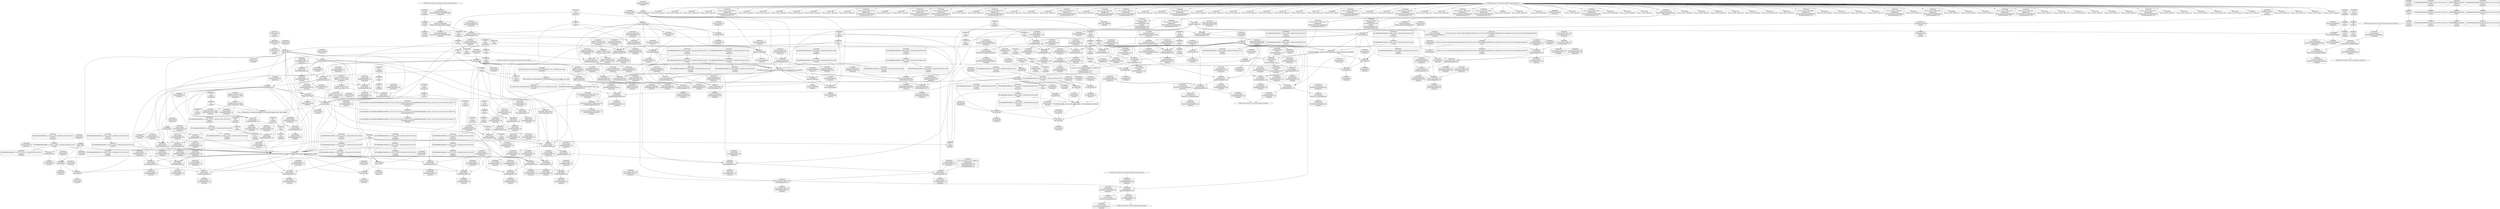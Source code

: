 digraph {
	CE0x3fc6f50 [shape=record,shape=Mrecord,label="{CE0x3fc6f50|i64*_getelementptr_inbounds_(_11_x_i64_,_11_x_i64_*___llvm_gcov_ctr125,_i64_0,_i64_9)|*Constant*|*SummSink*}"]
	CE0x3f7fea0 [shape=record,shape=Mrecord,label="{CE0x3f7fea0|80:_i32,_112:_i8*,_:_CRE_100,102_|*MultipleSource*|Function::selinux_shm_shmat&Arg::shp::|security/selinux/hooks.c,5379}"]
	CE0x3fcc0d0 [shape=record,shape=Mrecord,label="{CE0x3fcc0d0|i32_(i32,_i32,_i16,_i32,_%struct.common_audit_data*)*_bitcast_(i32_(i32,_i32,_i16,_i32,_%struct.common_audit_data.495*)*_avc_has_perm_to_i32_(i32,_i32,_i16,_i32,_%struct.common_audit_data*)*)|*Constant*|*SummSource*}"]
	CE0x3f7b7a0 [shape=record,shape=Mrecord,label="{CE0x3f7b7a0|selinux_shm_shmat:if.then|*SummSource*}"]
	CE0x3f8ca30 [shape=record,shape=Mrecord,label="{CE0x3f8ca30|i64*_getelementptr_inbounds_(_6_x_i64_,_6_x_i64_*___llvm_gcov_ctr316,_i64_0,_i64_0)|*Constant*}"]
	CE0x3fcb160 [shape=record,shape=Mrecord,label="{CE0x3fcb160|ipc_has_perm:tmp7|security/selinux/hooks.c,5136|*SummSink*}"]
	CE0x3f922d0 [shape=record,shape=Mrecord,label="{CE0x3f922d0|ipc_has_perm:tmp4|*LoadInst*|security/selinux/hooks.c,5131}"]
	CE0x3fd69a0 [shape=record,shape=Mrecord,label="{CE0x3fd69a0|current_sid:tobool1|security/selinux/hooks.c,218}"]
	CE0x3f9fb50 [shape=record,shape=Mrecord,label="{CE0x3f9fb50|selinux_shm_shmat:tmp10|security/selinux/hooks.c,5379}"]
	CE0x3fcd1e0 [shape=record,shape=Mrecord,label="{CE0x3fcd1e0|avc_has_perm:tclass|Function::avc_has_perm&Arg::tclass::}"]
	CE0x3f80410 [shape=record,shape=Mrecord,label="{CE0x3f80410|80:_i32,_112:_i8*,_:_CRE_120,128_|*MultipleSource*|Function::selinux_shm_shmat&Arg::shp::|security/selinux/hooks.c,5379}"]
	CE0x48e68e0 [shape=record,shape=Mrecord,label="{CE0x48e68e0|selinux_shm_shmat:shp|Function::selinux_shm_shmat&Arg::shp::}"]
	CE0x4016390 [shape=record,shape=Mrecord,label="{CE0x4016390|get_current:tmp|*SummSource*}"]
	CE0x3f94b30 [shape=record,shape=Mrecord,label="{CE0x3f94b30|ipc_has_perm:entry}"]
	CE0x3fc8c70 [shape=record,shape=Mrecord,label="{CE0x3fc8c70|i32_78|*Constant*|*SummSource*}"]
	CE0x3f97520 [shape=record,shape=Mrecord,label="{CE0x3f97520|current_sid:entry|*SummSink*}"]
	CE0x3fa36c0 [shape=record,shape=Mrecord,label="{CE0x3fa36c0|80:_i32,_112:_i8*,_:_CRE_28,29_}"]
	CE0x3fdfa60 [shape=record,shape=Mrecord,label="{CE0x3fdfa60|i32_218|*Constant*|*SummSink*}"]
	CE0x3f87aa0 [shape=record,shape=Mrecord,label="{CE0x3f87aa0|selinux_shm_shmat:shmflg|Function::selinux_shm_shmat&Arg::shmflg::|*SummSink*}"]
	CE0x3f95030 [shape=record,shape=Mrecord,label="{CE0x3f95030|ipc_has_perm:ipc_perms|Function::ipc_has_perm&Arg::ipc_perms::|*SummSink*}"]
	CE0x3fa3330 [shape=record,shape=Mrecord,label="{CE0x3fa3330|80:_i32,_112:_i8*,_:_CRE_25,26_}"]
	CE0x3f789c0 [shape=record,shape=Mrecord,label="{CE0x3f789c0|ipc_has_perm:call|security/selinux/hooks.c,5129|*SummSink*}"]
	CE0x3f86a00 [shape=record,shape=Mrecord,label="{CE0x3f86a00|i32_48|*Constant*}"]
	CE0x3fa41f0 [shape=record,shape=Mrecord,label="{CE0x3fa41f0|80:_i32,_112:_i8*,_:_CRE_39,40_}"]
	CE0x3f9b4f0 [shape=record,shape=Mrecord,label="{CE0x3f9b4f0|i32_10|*Constant*|*SummSink*}"]
	CE0x546ad60 [shape=record,shape=Mrecord,label="{CE0x546ad60|selinux_shm_shmat:tmp|*SummSource*}"]
	CE0x3f96750 [shape=record,shape=Mrecord,label="{CE0x3f96750|i64*_getelementptr_inbounds_(_11_x_i64_,_11_x_i64_*___llvm_gcov_ctr125,_i64_0,_i64_1)|*Constant*|*SummSource*}"]
	CE0x3face20 [shape=record,shape=Mrecord,label="{CE0x3face20|current_sid:tmp11|security/selinux/hooks.c,218|*SummSink*}"]
	CE0x3f9c6b0 [shape=record,shape=Mrecord,label="{CE0x3f9c6b0|selinux_shm_shmat:perms.0}"]
	CE0x3fc4ef0 [shape=record,shape=Mrecord,label="{CE0x3fc4ef0|i32_3|*Constant*|*SummSink*}"]
	CE0x3f96160 [shape=record,shape=Mrecord,label="{CE0x3f96160|current_sid:land.lhs.true2|*SummSource*}"]
	CE0x3facca0 [shape=record,shape=Mrecord,label="{CE0x3facca0|current_sid:tmp11|security/selinux/hooks.c,218|*SummSource*}"]
	CE0x3fad910 [shape=record,shape=Mrecord,label="{CE0x3fad910|_call_void_mcount()_#3|*SummSource*}"]
	CE0x3f9ea30 [shape=record,shape=Mrecord,label="{CE0x3f9ea30|i64*_getelementptr_inbounds_(_11_x_i64_,_11_x_i64_*___llvm_gcov_ctr125,_i64_0,_i64_8)|*Constant*|*SummSource*}"]
	CE0x3fa25b0 [shape=record,shape=Mrecord,label="{CE0x3fa25b0|i32_0|*Constant*}"]
	CE0x3fa00b0 [shape=record,shape=Mrecord,label="{CE0x3fa00b0|selinux_shm_shmat:shm_perm|security/selinux/hooks.c,5379}"]
	CE0x3fb1390 [shape=record,shape=Mrecord,label="{CE0x3fb1390|current_sid:tmp13|security/selinux/hooks.c,218|*SummSink*}"]
	CE0x3faae50 [shape=record,shape=Mrecord,label="{CE0x3faae50|i1_true|*Constant*|*SummSource*}"]
	CE0x3f96c70 [shape=record,shape=Mrecord,label="{CE0x3f96c70|%struct.task_struct*_(%struct.task_struct**)*_asm_movq_%gs:$_1:P_,$0_,_r,im,_dirflag_,_fpsr_,_flags_}"]
	CE0x3f92510 [shape=record,shape=Mrecord,label="{CE0x3f92510|ipc_has_perm:security|security/selinux/hooks.c,5131|*SummSink*}"]
	CE0x3fd8100 [shape=record,shape=Mrecord,label="{CE0x3fd8100|i8_1|*Constant*|*SummSource*}"]
	CE0x3f97380 [shape=record,shape=Mrecord,label="{CE0x3f97380|current_sid:entry}"]
	CE0x3f960a0 [shape=record,shape=Mrecord,label="{CE0x3f960a0|current_sid:land.lhs.true2}"]
	CE0x3f78670 [shape=record,shape=Mrecord,label="{CE0x3f78670|ipc_has_perm:tmp3|*SummSink*}"]
	CE0x3f92ab0 [shape=record,shape=Mrecord,label="{CE0x3f92ab0|ipc_has_perm:tmp5|security/selinux/hooks.c,5131}"]
	CE0x3fb5670 [shape=record,shape=Mrecord,label="{CE0x3fb5670|current_sid:land.lhs.true}"]
	CE0x3fd2aa0 [shape=record,shape=Mrecord,label="{CE0x3fd2aa0|current_sid:tmp23|security/selinux/hooks.c,218|*SummSink*}"]
	CE0x3fc90b0 [shape=record,shape=Mrecord,label="{CE0x3fc90b0|GLOBAL:current_sid.__warned|Global_var:current_sid.__warned|*SummSink*}"]
	CE0x3fae3f0 [shape=record,shape=Mrecord,label="{CE0x3fae3f0|i64_4|*Constant*|*SummSink*}"]
	CE0x3f8c750 [shape=record,shape=Mrecord,label="{CE0x3f8c750|GLOBAL:__llvm_gcov_ctr316|Global_var:__llvm_gcov_ctr316|*SummSource*}"]
	CE0x3fcdae0 [shape=record,shape=Mrecord,label="{CE0x3fcdae0|avc_has_perm:requested|Function::avc_has_perm&Arg::requested::|*SummSink*}"]
	CE0x487c1f0 [shape=record,shape=Mrecord,label="{CE0x487c1f0|i64_2|*Constant*}"]
	CE0x3fcd070 [shape=record,shape=Mrecord,label="{CE0x3fcd070|avc_has_perm:tsid|Function::avc_has_perm&Arg::tsid::|*SummSink*}"]
	CE0x3fc7ce0 [shape=record,shape=Mrecord,label="{CE0x3fc7ce0|current_sid:call4|security/selinux/hooks.c,218|*SummSink*}"]
	CE0x3fce860 [shape=record,shape=Mrecord,label="{CE0x3fce860|current_sid:tobool|security/selinux/hooks.c,218}"]
	CE0x3f8d810 [shape=record,shape=Mrecord,label="{CE0x3f8d810|80:_i32,_112:_i8*,_:_CRE_67,68_}"]
	CE0x3fdf400 [shape=record,shape=Mrecord,label="{CE0x3fdf400|i8*_getelementptr_inbounds_(_25_x_i8_,_25_x_i8_*_.str3,_i32_0,_i32_0)|*Constant*|*SummSink*}"]
	"CONST[source:0(mediator),value:2(dynamic)][purpose:{object}]"
	CE0x487c180 [shape=record,shape=Mrecord,label="{CE0x487c180|i32_0|*Constant*|*SummSink*}"]
	CE0x3fd7580 [shape=record,shape=Mrecord,label="{CE0x3fd7580|current_sid:tmp4|security/selinux/hooks.c,218|*SummSink*}"]
	CE0x3fd74b0 [shape=record,shape=Mrecord,label="{CE0x3fd74b0|current_sid:tmp4|security/selinux/hooks.c,218|*SummSource*}"]
	CE0x3f7f0a0 [shape=record,shape=Mrecord,label="{CE0x3f7f0a0|selinux_shm_shmat:if.end}"]
	CE0x3fcc4e0 [shape=record,shape=Mrecord,label="{CE0x3fcc4e0|avc_has_perm:entry|*SummSource*}"]
	CE0x3f8b160 [shape=record,shape=Mrecord,label="{CE0x3f8b160|selinux_shm_shmat:tmp7|security/selinux/hooks.c,5375|*SummSource*}"]
	CE0x3fa5a50 [shape=record,shape=Mrecord,label="{CE0x3fa5a50|_call_void_mcount()_#3}"]
	CE0x3f9ad60 [shape=record,shape=Mrecord,label="{CE0x3f9ad60|ipc_has_perm:ad|security/selinux/hooks.c, 5128}"]
	CE0x3f80af0 [shape=record,shape=Mrecord,label="{CE0x3f80af0|80:_i32,_112:_i8*,_:_CRE_152,160_|*MultipleSource*|Function::selinux_shm_shmat&Arg::shp::|security/selinux/hooks.c,5379}"]
	CE0x3fc4080 [shape=record,shape=Mrecord,label="{CE0x3fc4080|ipc_has_perm:tmp5|security/selinux/hooks.c,5131|*SummSource*}"]
	CE0x3f907a0 [shape=record,shape=Mrecord,label="{CE0x3f907a0|ipc_has_perm:key|security/selinux/hooks.c,5134|*SummSink*}"]
	CE0x3f9d8d0 [shape=record,shape=Mrecord,label="{CE0x3f9d8d0|i32_48|*Constant*|*SummSink*}"]
	CE0x3fc31e0 [shape=record,shape=Mrecord,label="{CE0x3fc31e0|current_sid:tmp20|security/selinux/hooks.c,218}"]
	CE0x3fd37c0 [shape=record,shape=Mrecord,label="{CE0x3fd37c0|get_current:bb}"]
	CE0x3f8d5e0 [shape=record,shape=Mrecord,label="{CE0x3f8d5e0|80:_i32,_112:_i8*,_:_CRE_65,66_}"]
	CE0x3fc7600 [shape=record,shape=Mrecord,label="{CE0x3fc7600|current_sid:tmp18|security/selinux/hooks.c,218}"]
	CE0x3f88f10 [shape=record,shape=Mrecord,label="{CE0x3f88f10|i64*_getelementptr_inbounds_(_11_x_i64_,_11_x_i64_*___llvm_gcov_ctr125,_i64_0,_i64_1)|*Constant*}"]
	CE0x3f81b70 [shape=record,shape=Mrecord,label="{CE0x3f81b70|selinux_shm_shmat:call|security/selinux/hooks.c,5379}"]
	CE0x3f90130 [shape=record,shape=Mrecord,label="{CE0x3f90130|selinux_shm_shmat:tmp4|security/selinux/hooks.c,5374|*SummSink*}"]
	CE0x3fd9250 [shape=record,shape=Mrecord,label="{CE0x3fd9250|i64_1|*Constant*}"]
	CE0x3f8d940 [shape=record,shape=Mrecord,label="{CE0x3f8d940|80:_i32,_112:_i8*,_:_CRE_68,69_}"]
	CE0x3fad500 [shape=record,shape=Mrecord,label="{CE0x3fad500|current_sid:call|security/selinux/hooks.c,218|*SummSink*}"]
	CE0x3fa0b70 [shape=record,shape=Mrecord,label="{CE0x3fa0b70|selinux_shm_shmat:entry}"]
	CE0x3fc7380 [shape=record,shape=Mrecord,label="{CE0x3fc7380|current_sid:tmp17|security/selinux/hooks.c,218|*SummSource*}"]
	CE0x3f96910 [shape=record,shape=Mrecord,label="{CE0x3f96910|i64*_getelementptr_inbounds_(_11_x_i64_,_11_x_i64_*___llvm_gcov_ctr125,_i64_0,_i64_1)|*Constant*|*SummSink*}"]
	"CONST[source:1(input),value:2(dynamic)][purpose:{operation}][SrcIdx:1]"
	CE0x3fd41c0 [shape=record,shape=Mrecord,label="{CE0x3fd41c0|current_sid:tmp24|security/selinux/hooks.c,220|*SummSink*}"]
	CE0x3f9e650 [shape=record,shape=Mrecord,label="{CE0x3f9e650|i1_true|*Constant*|*SummSink*}"]
	CE0x3f798a0 [shape=record,shape=Mrecord,label="{CE0x3f798a0|80:_i32,_112:_i8*,_:_CRE_18,19_}"]
	CE0x3f920a0 [shape=record,shape=Mrecord,label="{CE0x3f920a0|80:_i32,_112:_i8*,_:_CRE_64,65_}"]
	CE0x3fc8230 [shape=record,shape=Mrecord,label="{CE0x3fc8230|GLOBAL:get_current|*Constant*|*SummSink*}"]
	CE0x3f888a0 [shape=record,shape=Mrecord,label="{CE0x3f888a0|i32_4096|*Constant*}"]
	CE0x3faecf0 [shape=record,shape=Mrecord,label="{CE0x3faecf0|current_sid:tmp3}"]
	CE0x3f7e300 [shape=record,shape=Mrecord,label="{CE0x3f7e300|selinux_shm_shmat:if.else|*SummSink*}"]
	CE0x3f94ce0 [shape=record,shape=Mrecord,label="{CE0x3f94ce0|ipc_has_perm:entry|*SummSink*}"]
	CE0x3f9d5c0 [shape=record,shape=Mrecord,label="{CE0x3f9d5c0|selinux_shm_shmat:shm_perm|security/selinux/hooks.c,5379|*SummSink*}"]
	CE0x3fa4ef0 [shape=record,shape=Mrecord,label="{CE0x3fa4ef0|current_sid:tmp7|security/selinux/hooks.c,218}"]
	CE0x3fd44f0 [shape=record,shape=Mrecord,label="{CE0x3fd44f0|get_current:bb|*SummSink*}"]
	CE0x3f8d6e0 [shape=record,shape=Mrecord,label="{CE0x3f8d6e0|80:_i32,_112:_i8*,_:_CRE_66,67_}"]
	CE0x3fccc30 [shape=record,shape=Mrecord,label="{CE0x3fccc30|avc_has_perm:ssid|Function::avc_has_perm&Arg::ssid::|*SummSink*}"]
	CE0x3f9a760 [shape=record,shape=Mrecord,label="{CE0x3f9a760|i64*_getelementptr_inbounds_(_11_x_i64_,_11_x_i64_*___llvm_gcov_ctr125,_i64_0,_i64_0)|*Constant*}"]
	CE0x3f9a300 [shape=record,shape=Mrecord,label="{CE0x3f9a300|ipc_has_perm:tmp1}"]
	CE0x3f85270 [shape=record,shape=Mrecord,label="{CE0x3f85270|i32_4096|*Constant*|*SummSink*}"]
	CE0x3f8a8d0 [shape=record,shape=Mrecord,label="{CE0x3f8a8d0|i64_1|*Constant*}"]
	CE0x3f97f50 [shape=record,shape=Mrecord,label="{CE0x3f97f50|ipc_has_perm:tmp|*SummSource*}"]
	CE0x3fae2b0 [shape=record,shape=Mrecord,label="{CE0x3fae2b0|i64_4|*Constant*}"]
	CE0x3fd16f0 [shape=record,shape=Mrecord,label="{CE0x3fd16f0|current_sid:tmp21|security/selinux/hooks.c,218|*SummSource*}"]
	CE0x3f8a450 [shape=record,shape=Mrecord,label="{CE0x3f8a450|selinux_shm_shmat:tmp2|security/selinux/hooks.c,5374|*SummSource*}"]
	CE0x3fca8c0 [shape=record,shape=Mrecord,label="{CE0x3fca8c0|0:_i16,_4:_i32,_:_CRE_4,8_|*MultipleSource*|security/selinux/hooks.c,5136|*LoadInst*|security/selinux/hooks.c,5131|security/selinux/hooks.c,5131}"]
	CE0x3f92440 [shape=record,shape=Mrecord,label="{CE0x3f92440|ipc_has_perm:security|security/selinux/hooks.c,5131|*SummSource*}"]
	CE0x3f94c10 [shape=record,shape=Mrecord,label="{CE0x3f94c10|ipc_has_perm:entry|*SummSource*}"]
	CE0x3fc8830 [shape=record,shape=Mrecord,label="{CE0x3fc8830|_ret_%struct.task_struct*_%tmp4,_!dbg_!27714|./arch/x86/include/asm/current.h,14}"]
	CE0x3f94990 [shape=record,shape=Mrecord,label="{CE0x3f94990|GLOBAL:ipc_has_perm|*Constant*|*SummSource*}"]
	CE0x3f78270 [shape=record,shape=Mrecord,label="{CE0x3f78270|80:_i32,_112:_i8*,_:_CRE_50,51_}"]
	CE0x3f80240 [shape=record,shape=Mrecord,label="{CE0x3f80240|80:_i32,_112:_i8*,_:_CRE_112,120_|*MultipleSource*|Function::selinux_shm_shmat&Arg::shp::|security/selinux/hooks.c,5379}"]
	CE0x3fd4620 [shape=record,shape=Mrecord,label="{CE0x3fd4620|i64*_getelementptr_inbounds_(_2_x_i64_,_2_x_i64_*___llvm_gcov_ctr98,_i64_0,_i64_0)|*Constant*}"]
	CE0x3f96d70 [shape=record,shape=Mrecord,label="{CE0x3f96d70|i64*_getelementptr_inbounds_(_2_x_i64_,_2_x_i64_*___llvm_gcov_ctr294,_i64_0,_i64_1)|*Constant*}"]
	CE0x3f77a20 [shape=record,shape=Mrecord,label="{CE0x3f77a20|80:_i32,_112:_i8*,_:_CRE_43,44_}"]
	CE0x3fd7f30 [shape=record,shape=Mrecord,label="{CE0x3fd7f30|i8_1|*Constant*}"]
	CE0x3fa6d10 [shape=record,shape=Mrecord,label="{CE0x3fa6d10|selinux_shm_shmat:tmp1|*SummSink*}"]
	CE0x3fb1320 [shape=record,shape=Mrecord,label="{CE0x3fb1320|current_sid:tmp13|security/selinux/hooks.c,218|*SummSource*}"]
	CE0x3fa4950 [shape=record,shape=Mrecord,label="{CE0x3fa4950|_call_void_mcount()_#3|*SummSink*}"]
	CE0x3f97670 [shape=record,shape=Mrecord,label="{CE0x3f97670|i32_0|*Constant*}"]
	CE0x3f9cd70 [shape=record,shape=Mrecord,label="{CE0x3f9cd70|i64_0|*Constant*|*SummSource*}"]
	CE0x3fd0fe0 [shape=record,shape=Mrecord,label="{CE0x3fd0fe0|COLLAPSED:_GCMRE_current_task_external_global_%struct.task_struct*:_elem_0::|security/selinux/hooks.c,218}"]
	CE0x3f7c420 [shape=record,shape=Mrecord,label="{CE0x3f7c420|i64*_getelementptr_inbounds_(_6_x_i64_,_6_x_i64_*___llvm_gcov_ctr316,_i64_0,_i64_0)|*Constant*|*SummSink*}"]
	CE0x3f90d80 [shape=record,shape=Mrecord,label="{CE0x3f90d80|current_sid:bb}"]
	CE0x3fd3220 [shape=record,shape=Mrecord,label="{CE0x3fd3220|current_sid:sid|security/selinux/hooks.c,220|*SummSource*}"]
	CE0x3f91f70 [shape=record,shape=Mrecord,label="{CE0x3f91f70|80:_i32,_112:_i8*,_:_CRE_63,64_}"]
	CE0x3f915f0 [shape=record,shape=Mrecord,label="{CE0x3f915f0|80:_i32,_112:_i8*,_:_CRE_55,56_}"]
	CE0x3f96230 [shape=record,shape=Mrecord,label="{CE0x3f96230|current_sid:land.lhs.true2|*SummSink*}"]
	CE0x3fcdd20 [shape=record,shape=Mrecord,label="{CE0x3fcdd20|avc_has_perm:auditdata|Function::avc_has_perm&Arg::auditdata::}"]
	CE0x3f98860 [shape=record,shape=Mrecord,label="{CE0x3f98860|current_sid:tmp|*SummSource*}"]
	CE0x3fb09b0 [shape=record,shape=Mrecord,label="{CE0x3fb09b0|i64*_getelementptr_inbounds_(_11_x_i64_,_11_x_i64_*___llvm_gcov_ctr125,_i64_0,_i64_6)|*Constant*}"]
	CE0x3fc8470 [shape=record,shape=Mrecord,label="{CE0x3fc8470|get_current:entry|*SummSource*}"]
	CE0x3f7c2f0 [shape=record,shape=Mrecord,label="{CE0x3f7c2f0|selinux_shm_shmat:if.then|*SummSink*}"]
	CE0x3f7f030 [shape=record,shape=Mrecord,label="{CE0x3f7f030|selinux_shm_shmat:bb|*SummSink*}"]
	CE0x3fc96f0 [shape=record,shape=Mrecord,label="{CE0x3fc96f0|ipc_has_perm:ipc_id|security/selinux/hooks.c,5134}"]
	CE0x3f8d080 [shape=record,shape=Mrecord,label="{CE0x3f8d080|selinux_shm_shmat:if.end|*SummSource*}"]
	CE0x5ed79f0 [shape=record,shape=Mrecord,label="{CE0x5ed79f0|i64_2|*Constant*|*SummSource*}"]
	CE0x3f94f50 [shape=record,shape=Mrecord,label="{CE0x3f94f50|ipc_has_perm:ipc_perms|Function::ipc_has_perm&Arg::ipc_perms::|*SummSource*}"]
	CE0x3fdf290 [shape=record,shape=Mrecord,label="{CE0x3fdf290|GLOBAL:lockdep_rcu_suspicious|*Constant*|*SummSink*}"]
	CE0x3fcdd90 [shape=record,shape=Mrecord,label="{CE0x3fcdd90|avc_has_perm:auditdata|Function::avc_has_perm&Arg::auditdata::|*SummSource*}"]
	CE0x3f9a8d0 [shape=record,shape=Mrecord,label="{CE0x3f9a8d0|i64*_getelementptr_inbounds_(_11_x_i64_,_11_x_i64_*___llvm_gcov_ctr125,_i64_0,_i64_0)|*Constant*|*SummSource*}"]
	CE0x3fd91e0 [shape=record,shape=Mrecord,label="{CE0x3fd91e0|current_sid:tmp|*SummSink*}"]
	CE0x3f93d90 [shape=record,shape=Mrecord,label="{CE0x3f93d90|ipc_has_perm:bb}"]
	CE0x3fdf340 [shape=record,shape=Mrecord,label="{CE0x3fdf340|i8*_getelementptr_inbounds_(_25_x_i8_,_25_x_i8_*_.str3,_i32_0,_i32_0)|*Constant*|*SummSource*}"]
	CE0x3f77940 [shape=record,shape=Mrecord,label="{CE0x3f77940|80:_i32,_112:_i8*,_:_CRE_42,43_}"]
	CE0x3fa38d0 [shape=record,shape=Mrecord,label="{CE0x3fa38d0|selinux_shm_shmat:call|security/selinux/hooks.c,5379|*SummSink*}"]
	CE0x3f7f2c0 [shape=record,shape=Mrecord,label="{CE0x3f7f2c0|selinux_shm_shmat:if.then}"]
	CE0x3fc2c70 [shape=record,shape=Mrecord,label="{CE0x3fc2c70|i64*_getelementptr_inbounds_(_11_x_i64_,_11_x_i64_*___llvm_gcov_ctr125,_i64_0,_i64_10)|*Constant*}"]
	CE0x3fc85f0 [shape=record,shape=Mrecord,label="{CE0x3fc85f0|_ret_%struct.task_struct*_%tmp4,_!dbg_!27714|./arch/x86/include/asm/current.h,14|*SummSource*}"]
	CE0x3f80cc0 [shape=record,shape=Mrecord,label="{CE0x3f80cc0|80:_i32,_112:_i8*,_:_CRE_160,168_|*MultipleSource*|Function::selinux_shm_shmat&Arg::shp::|security/selinux/hooks.c,5379}"]
	CE0x3f91be0 [shape=record,shape=Mrecord,label="{CE0x3f91be0|80:_i32,_112:_i8*,_:_CRE_60,61_}"]
	CE0x3fcd970 [shape=record,shape=Mrecord,label="{CE0x3fcd970|avc_has_perm:requested|Function::avc_has_perm&Arg::requested::|*SummSource*}"]
	CE0x3fcea00 [shape=record,shape=Mrecord,label="{CE0x3fcea00|current_sid:tobool|security/selinux/hooks.c,218|*SummSource*}"]
	CE0x3f913c0 [shape=record,shape=Mrecord,label="{CE0x3f913c0|80:_i32,_112:_i8*,_:_CRE_53,54_}"]
	CE0x3f8aaf0 [shape=record,shape=Mrecord,label="{CE0x3f8aaf0|80:_i32,_112:_i8*,_:_CRE_31,32_}"]
	CE0x3f93830 [shape=record,shape=Mrecord,label="{CE0x3f93830|_ret_i32_%call,_!dbg_!27724|security/selinux/hooks.c,5379|*SummSource*}"]
	CE0x3fade00 [shape=record,shape=Mrecord,label="{CE0x3fade00|current_sid:if.end|*SummSource*}"]
	CE0x3f9cc90 [shape=record,shape=Mrecord,label="{CE0x3f9cc90|selinux_shm_shmat:tmp2|security/selinux/hooks.c,5374|*SummSink*}"]
	CE0x3f8a860 [shape=record,shape=Mrecord,label="{CE0x3f8a860|i64_1|*Constant*|*SummSource*}"]
	CE0x3fb4e80 [shape=record,shape=Mrecord,label="{CE0x3fb4e80|current_sid:tobool1|security/selinux/hooks.c,218|*SummSink*}"]
	CE0x3fd1890 [shape=record,shape=Mrecord,label="{CE0x3fd1890|current_sid:tmp21|security/selinux/hooks.c,218|*SummSink*}"]
	CE0x3f991b0 [shape=record,shape=Mrecord,label="{CE0x3f991b0|selinux_shm_shmat:tmp5|security/selinux/hooks.c,5374}"]
	CE0x3f7b500 [shape=record,shape=Mrecord,label="{CE0x3f7b500|i64*_getelementptr_inbounds_(_6_x_i64_,_6_x_i64_*___llvm_gcov_ctr316,_i64_0,_i64_4)|*Constant*|*SummSink*}"]
	CE0x3f87c30 [shape=record,shape=Mrecord,label="{CE0x3f87c30|i64*_getelementptr_inbounds_(_6_x_i64_,_6_x_i64_*___llvm_gcov_ctr316,_i64_0,_i64_5)|*Constant*|*SummSink*}"]
	CE0x3f95640 [shape=record,shape=Mrecord,label="{CE0x3f95640|_ret_i32_%call2,_!dbg_!27728|security/selinux/hooks.c,5136|*SummSource*}"]
	CE0x4016db0 [shape=record,shape=Mrecord,label="{CE0x4016db0|GLOBAL:current_task|Global_var:current_task}"]
	CE0x3faeab0 [shape=record,shape=Mrecord,label="{CE0x3faeab0|current_sid:tmp2}"]
	CE0x3f89750 [shape=record,shape=Mrecord,label="{CE0x3f89750|80:_i32,_112:_i8*,_:_CRE_11,12_}"]
	CE0x3f7fcd0 [shape=record,shape=Mrecord,label="{CE0x3f7fcd0|80:_i32,_112:_i8*,_:_CRE_96,100_|*MultipleSource*|Function::selinux_shm_shmat&Arg::shp::|security/selinux/hooks.c,5379}"]
	CE0x3f8ad50 [shape=record,shape=Mrecord,label="{CE0x3f8ad50|80:_i32,_112:_i8*,_:_CRE_33,34_}"]
	CE0x3fcc370 [shape=record,shape=Mrecord,label="{CE0x3fcc370|avc_has_perm:entry}"]
	CE0x3f817a0 [shape=record,shape=Mrecord,label="{CE0x3f817a0|80:_i32,_112:_i8*,_:_CRE_200,208_|*MultipleSource*|Function::selinux_shm_shmat&Arg::shp::|security/selinux/hooks.c,5379}"]
	CE0x3f89880 [shape=record,shape=Mrecord,label="{CE0x3f89880|80:_i32,_112:_i8*,_:_CRE_12,13_}"]
	CE0x4017030 [shape=record,shape=Mrecord,label="{CE0x4017030|get_current:tmp2}"]
	CE0x3fae240 [shape=record,shape=Mrecord,label="{CE0x3fae240|current_sid:tmp10|security/selinux/hooks.c,218}"]
	CE0x3f8b2d0 [shape=record,shape=Mrecord,label="{CE0x3f8b2d0|selinux_shm_shmat:tmp7|security/selinux/hooks.c,5375|*SummSink*}"]
	CE0x3fa2ec0 [shape=record,shape=Mrecord,label="{CE0x3fa2ec0|selinux_shm_shmat:tmp5|security/selinux/hooks.c,5374|*SummSink*}"]
	CE0x3f97460 [shape=record,shape=Mrecord,label="{CE0x3f97460|current_sid:entry|*SummSource*}"]
	CE0x3fcc6d0 [shape=record,shape=Mrecord,label="{CE0x3fcc6d0|avc_has_perm:entry|*SummSink*}"]
	CE0x5ed7a60 [shape=record,shape=Mrecord,label="{CE0x5ed7a60|i64_2|*Constant*|*SummSink*}"]
	CE0x3fa3e60 [shape=record,shape=Mrecord,label="{CE0x3fa3e60|80:_i32,_112:_i8*,_:_CRE_36,37_}"]
	CE0x3fb4370 [shape=record,shape=Mrecord,label="{CE0x3fb4370|GLOBAL:current_sid.__warned|Global_var:current_sid.__warned}"]
	CE0x3faeb20 [shape=record,shape=Mrecord,label="{CE0x3faeb20|current_sid:tmp2|*SummSource*}"]
	CE0x3f8ef60 [shape=record,shape=Mrecord,label="{CE0x3f8ef60|80:_i32,_112:_i8*,_:_CRE_19,20_}"]
	CE0x3f81970 [shape=record,shape=Mrecord,label="{CE0x3f81970|GLOBAL:ipc_has_perm|*Constant*}"]
	CE0x3fac7f0 [shape=record,shape=Mrecord,label="{CE0x3fac7f0|current_sid:tmp10|security/selinux/hooks.c,218|*SummSource*}"]
	CE0x3f805b0 [shape=record,shape=Mrecord,label="{CE0x3f805b0|80:_i32,_112:_i8*,_:_CRE_128,136_|*MultipleSource*|Function::selinux_shm_shmat&Arg::shp::|security/selinux/hooks.c,5379}"]
	CE0x3fa0620 [shape=record,shape=Mrecord,label="{CE0x3fa0620|selinux_shm_shmat:bb}"]
	CE0x3f8c820 [shape=record,shape=Mrecord,label="{CE0x3f8c820|i64*_getelementptr_inbounds_(_6_x_i64_,_6_x_i64_*___llvm_gcov_ctr316,_i64_0,_i64_0)|*Constant*|*SummSource*}"]
	CE0x3fd3530 [shape=record,shape=Mrecord,label="{CE0x3fd3530|0:_i32,_4:_i32,_8:_i32,_12:_i32,_:_CMRE_4,8_|*MultipleSource*|security/selinux/hooks.c,218|security/selinux/hooks.c,218|security/selinux/hooks.c,220}"]
	CE0x3f7fad0 [shape=record,shape=Mrecord,label="{CE0x3f7fad0|80:_i32,_112:_i8*,_:_CRE_92,96_|*MultipleSource*|Function::selinux_shm_shmat&Arg::shp::|security/selinux/hooks.c,5379}"]
	CE0x3fd2920 [shape=record,shape=Mrecord,label="{CE0x3fd2920|current_sid:tmp23|security/selinux/hooks.c,218|*SummSource*}"]
	CE0x3f9bb50 [shape=record,shape=Mrecord,label="{CE0x3f9bb50|selinux_shm_shmat:tmp4|security/selinux/hooks.c,5374|*SummSource*}"]
	CE0x3fd7ae0 [shape=record,shape=Mrecord,label="{CE0x3fd7ae0|current_sid:tmp16|security/selinux/hooks.c,218}"]
	CE0x3fcdee0 [shape=record,shape=Mrecord,label="{CE0x3fcdee0|avc_has_perm:auditdata|Function::avc_has_perm&Arg::auditdata::|*SummSink*}"]
	CE0x3f9f590 [shape=record,shape=Mrecord,label="{CE0x3f9f590|selinux_shm_shmat:tmp6|security/selinux/hooks.c,5375|*SummSink*}"]
	CE0x3f90af0 [shape=record,shape=Mrecord,label="{CE0x3f90af0|ipc_has_perm:tmp6|*LoadInst*|security/selinux/hooks.c,5134|*SummSink*}"]
	CE0x3fae5c0 [shape=record,shape=Mrecord,label="{CE0x3fae5c0|current_sid:tmp9|security/selinux/hooks.c,218|*SummSource*}"]
	CE0x3fa5060 [shape=record,shape=Mrecord,label="{CE0x3fa5060|current_sid:tmp7|security/selinux/hooks.c,218|*SummSource*}"]
	CE0x3f79410 [shape=record,shape=Mrecord,label="{CE0x3f79410|80:_i32,_112:_i8*,_:_CRE_14,15_}"]
	CE0x3fdefb0 [shape=record,shape=Mrecord,label="{CE0x3fdefb0|GLOBAL:lockdep_rcu_suspicious|*Constant*}"]
	CE0x3fd1820 [shape=record,shape=Mrecord,label="{CE0x3fd1820|i32_22|*Constant*}"]
	CE0x3fc2da0 [shape=record,shape=Mrecord,label="{CE0x3fc2da0|current_sid:tmp19|security/selinux/hooks.c,218|*SummSource*}"]
	CE0x3fa0dd0 [shape=record,shape=Mrecord,label="{CE0x3fa0dd0|selinux_shm_shmat:tmp6|security/selinux/hooks.c,5375|*SummSource*}"]
	CE0x3fd86c0 [shape=record,shape=Mrecord,label="{CE0x3fd86c0|_call_void_lockdep_rcu_suspicious(i8*_getelementptr_inbounds_(_25_x_i8_,_25_x_i8_*_.str3,_i32_0,_i32_0),_i32_218,_i8*_getelementptr_inbounds_(_45_x_i8_,_45_x_i8_*_.str12,_i32_0,_i32_0))_#10,_!dbg_!27727|security/selinux/hooks.c,218}"]
	CE0x3fc9f80 [shape=record,shape=Mrecord,label="{CE0x3fc9f80|ipc_has_perm:sid1|security/selinux/hooks.c,5136}"]
	CE0x3f90bd0 [shape=record,shape=Mrecord,label="{CE0x3f90bd0|ipc_has_perm:u|security/selinux/hooks.c,5134}"]
	CE0x3fca280 [shape=record,shape=Mrecord,label="{CE0x3fca280|ipc_has_perm:sid1|security/selinux/hooks.c,5136|*SummSource*}"]
	CE0x3fb5500 [shape=record,shape=Mrecord,label="{CE0x3fb5500|current_sid:do.body|*SummSource*}"]
	CE0x3f9a1c0 [shape=record,shape=Mrecord,label="{CE0x3f9a1c0|current_sid:tmp3|*SummSink*}"]
	CE0x3fa3f90 [shape=record,shape=Mrecord,label="{CE0x3fa3f90|80:_i32,_112:_i8*,_:_CRE_37,38_}"]
	CE0x3fca3f0 [shape=record,shape=Mrecord,label="{CE0x3fca3f0|ipc_has_perm:sid1|security/selinux/hooks.c,5136|*SummSink*}"]
	CE0x3f8ea30 [shape=record,shape=Mrecord,label="{CE0x3f8ea30|80:_i32,_112:_i8*,_:_CRE_9,10_}"]
	CE0x3fd1ff0 [shape=record,shape=Mrecord,label="{CE0x3fd1ff0|current_sid:security|security/selinux/hooks.c,218|*SummSink*}"]
	CE0x3fdf700 [shape=record,shape=Mrecord,label="{CE0x3fdf700|i32_218|*Constant*}"]
	CE0x3fd7440 [shape=record,shape=Mrecord,label="{CE0x3fd7440|current_sid:tmp4|security/selinux/hooks.c,218}"]
	CE0x3f77db0 [shape=record,shape=Mrecord,label="{CE0x3f77db0|80:_i32,_112:_i8*,_:_CRE_46,47_}"]
	CE0x3f8dcd0 [shape=record,shape=Mrecord,label="{CE0x3f8dcd0|80:_i32,_112:_i8*,_:_CRE_71,72_}"]
	CE0x3fb5240 [shape=record,shape=Mrecord,label="{CE0x3fb5240|i64_5|*Constant*|*SummSource*}"]
	CE0x3fd83b0 [shape=record,shape=Mrecord,label="{CE0x3fd83b0|i8*_getelementptr_inbounds_(_25_x_i8_,_25_x_i8_*_.str3,_i32_0,_i32_0)|*Constant*}"]
	CE0x3f86e80 [shape=record,shape=Mrecord,label="{CE0x3f86e80|selinux_shm_shmat:if.else}"]
	CE0x3faeb90 [shape=record,shape=Mrecord,label="{CE0x3faeb90|current_sid:tmp2|*SummSink*}"]
	CE0x3fb4b70 [shape=record,shape=Mrecord,label="{CE0x3fb4b70|current_sid:tmp8|security/selinux/hooks.c,218|*SummSink*}"]
	CE0x3f9d940 [shape=record,shape=Mrecord,label="{CE0x3f9d940|i32_16|*Constant*|*SummSource*}"]
	CE0x3f90a60 [shape=record,shape=Mrecord,label="{CE0x3f90a60|ipc_has_perm:tmp6|*LoadInst*|security/selinux/hooks.c,5134|*SummSource*}"]
	CE0x3faded0 [shape=record,shape=Mrecord,label="{CE0x3faded0|current_sid:if.end|*SummSink*}"]
	CE0x3f78140 [shape=record,shape=Mrecord,label="{CE0x3f78140|80:_i32,_112:_i8*,_:_CRE_49,50_}"]
	CE0x3f9add0 [shape=record,shape=Mrecord,label="{CE0x3f9add0|ipc_has_perm:ad|security/selinux/hooks.c, 5128|*SummSource*}"]
	CE0x3fd6010 [shape=record,shape=Mrecord,label="{CE0x3fd6010|i64_2|*Constant*}"]
	CE0x3fc6fc0 [shape=record,shape=Mrecord,label="{CE0x3fc6fc0|current_sid:tmp17|security/selinux/hooks.c,218}"]
	CE0x3f815d0 [shape=record,shape=Mrecord,label="{CE0x3f815d0|80:_i32,_112:_i8*,_:_CRE_192,200_|*MultipleSource*|Function::selinux_shm_shmat&Arg::shp::|security/selinux/hooks.c,5379}"]
	CE0x3fd6850 [shape=record,shape=Mrecord,label="{CE0x3fd6850|current_sid:tmp8|security/selinux/hooks.c,218|*SummSource*}"]
	CE0x3fcd890 [shape=record,shape=Mrecord,label="{CE0x3fcd890|avc_has_perm:requested|Function::avc_has_perm&Arg::requested::}"]
	CE0x3f9e9c0 [shape=record,shape=Mrecord,label="{CE0x3f9e9c0|i64*_getelementptr_inbounds_(_11_x_i64_,_11_x_i64_*___llvm_gcov_ctr125,_i64_0,_i64_8)|*Constant*}"]
	CE0x3f94dc0 [shape=record,shape=Mrecord,label="{CE0x3f94dc0|ipc_has_perm:perms|Function::ipc_has_perm&Arg::perms::}"]
	CE0x3f952e0 [shape=record,shape=Mrecord,label="{CE0x3f952e0|ipc_has_perm:perms|Function::ipc_has_perm&Arg::perms::|*SummSink*}"]
	CE0x3f89150 [shape=record,shape=Mrecord,label="{CE0x3f89150|current_sid:tmp1|*SummSink*}"]
	CE0x3f785a0 [shape=record,shape=Mrecord,label="{CE0x3f785a0|ipc_has_perm:tmp3|*SummSource*}"]
	CE0x3f98580 [shape=record,shape=Mrecord,label="{CE0x3f98580|i64*_getelementptr_inbounds_(_11_x_i64_,_11_x_i64_*___llvm_gcov_ctr125,_i64_0,_i64_0)|*Constant*|*SummSink*}"]
	CE0x3f99600 [shape=record,shape=Mrecord,label="{CE0x3f99600|selinux_shm_shmat:shmflg|Function::selinux_shm_shmat&Arg::shmflg::}"]
	CE0x3fcb8c0 [shape=record,shape=Mrecord,label="{CE0x3fcb8c0|ipc_has_perm:tmp8|security/selinux/hooks.c,5136|*SummSink*}"]
	CE0x3fcb560 [shape=record,shape=Mrecord,label="{CE0x3fcb560|ipc_has_perm:tmp8|security/selinux/hooks.c,5136}"]
	CE0x3fd7e00 [shape=record,shape=Mrecord,label="{CE0x3fd7e00|current_sid:tmp16|security/selinux/hooks.c,218|*SummSink*}"]
	CE0x3fa5d70 [shape=record,shape=Mrecord,label="{CE0x3fa5d70|ipc_has_perm:tmp2|*SummSink*}"]
	CE0x3f83f50 [shape=record,shape=Mrecord,label="{CE0x3f83f50|selinux_shm_shmat:tmp1|*SummSource*}"]
	CE0x3f987f0 [shape=record,shape=Mrecord,label="{CE0x3f987f0|COLLAPSED:_GCMRE___llvm_gcov_ctr125_internal_global_11_x_i64_zeroinitializer:_elem_0:default:}"]
	CE0x3fc3050 [shape=record,shape=Mrecord,label="{CE0x3fc3050|i64*_getelementptr_inbounds_(_11_x_i64_,_11_x_i64_*___llvm_gcov_ctr125,_i64_0,_i64_10)|*Constant*|*SummSource*}"]
	CE0x48e6950 [shape=record,shape=Mrecord,label="{CE0x48e6950|selinux_shm_shmat:tmp11|security/selinux/hooks.c,5379}"]
	CE0x3fcb300 [shape=record,shape=Mrecord,label="{CE0x3fcb300|ipc_has_perm:sclass|security/selinux/hooks.c,5136|*SummSource*}"]
	CE0x3f99500 [shape=record,shape=Mrecord,label="{CE0x3f99500|selinux_shm_shmat:and|security/selinux/hooks.c,5374}"]
	CE0x3f7b350 [shape=record,shape=Mrecord,label="{CE0x3f7b350|i64*_getelementptr_inbounds_(_6_x_i64_,_6_x_i64_*___llvm_gcov_ctr316,_i64_0,_i64_4)|*Constant*|*SummSource*}"]
	CE0x3fc4970 [shape=record,shape=Mrecord,label="{CE0x3fc4970|ipc_has_perm:type|security/selinux/hooks.c,5133|*SummSink*}"]
	CE0x3faa800 [shape=record,shape=Mrecord,label="{CE0x3faa800|current_sid:tmp14|security/selinux/hooks.c,218}"]
	CE0x3f9f7a0 [shape=record,shape=Mrecord,label="{CE0x3f9f7a0|i64*_getelementptr_inbounds_(_6_x_i64_,_6_x_i64_*___llvm_gcov_ctr316,_i64_0,_i64_4)|*Constant*}"]
	CE0x3fd2600 [shape=record,shape=Mrecord,label="{CE0x3fd2600|current_sid:tmp23|security/selinux/hooks.c,218}"]
	CE0x3f8c220 [shape=record,shape=Mrecord,label="{CE0x3f8c220|selinux_shm_shmat:tmp1}"]
	CE0x3f78df0 [shape=record,shape=Mrecord,label="{CE0x3f78df0|GLOBAL:current_sid|*Constant*|*SummSink*}"]
	CE0x3fc83c0 [shape=record,shape=Mrecord,label="{CE0x3fc83c0|get_current:entry}"]
	CE0x3fd1570 [shape=record,shape=Mrecord,label="{CE0x3fd1570|current_sid:tmp21|security/selinux/hooks.c,218}"]
	CE0x3f8f090 [shape=record,shape=Mrecord,label="{CE0x3f8f090|80:_i32,_112:_i8*,_:_CRE_20,21_}"]
	CE0x3f79770 [shape=record,shape=Mrecord,label="{CE0x3f79770|80:_i32,_112:_i8*,_:_CRE_17,18_}"]
	CE0x3fb4fb0 [shape=record,shape=Mrecord,label="{CE0x3fb4fb0|i64_5|*Constant*}"]
	CE0x3fa6550 [shape=record,shape=Mrecord,label="{CE0x3fa6550|i64*_getelementptr_inbounds_(_2_x_i64_,_2_x_i64_*___llvm_gcov_ctr294,_i64_0,_i64_0)|*Constant*|*SummSink*}"]
	CE0x3f89620 [shape=record,shape=Mrecord,label="{CE0x3f89620|80:_i32,_112:_i8*,_:_CRE_10,11_}"]
	CE0x3f97e70 [shape=record,shape=Mrecord,label="{CE0x3f97e70|ipc_has_perm:tmp}"]
	CE0x3f92230 [shape=record,shape=Mrecord,label="{CE0x3f92230|i32_10|*Constant*|*SummSource*}"]
	CE0x3f9a370 [shape=record,shape=Mrecord,label="{CE0x3f9a370|ipc_has_perm:tmp1|*SummSource*}"]
	CE0x3f91850 [shape=record,shape=Mrecord,label="{CE0x3f91850|80:_i32,_112:_i8*,_:_CRE_57,58_}"]
	CE0x3f784d0 [shape=record,shape=Mrecord,label="{CE0x3f784d0|80:_i32,_112:_i8*,_:_CRE_52,53_}"]
	CE0x5613e90 [shape=record,shape=Mrecord,label="{CE0x5613e90|selinux_shm_shmat:tmp3|security/selinux/hooks.c,5374|*SummSink*}"]
	CE0x3fa6380 [shape=record,shape=Mrecord,label="{CE0x3fa6380|i64*_getelementptr_inbounds_(_2_x_i64_,_2_x_i64_*___llvm_gcov_ctr294,_i64_0,_i64_0)|*Constant*|*SummSource*}"]
	CE0x3f88830 [shape=record,shape=Mrecord,label="{CE0x3f88830|_call_void_mcount()_#3|*SummSink*}"]
	CE0x3fcbea0 [shape=record,shape=Mrecord,label="{CE0x3fcbea0|i32_(i32,_i32,_i16,_i32,_%struct.common_audit_data*)*_bitcast_(i32_(i32,_i32,_i16,_i32,_%struct.common_audit_data.495*)*_avc_has_perm_to_i32_(i32,_i32,_i16,_i32,_%struct.common_audit_data*)*)|*Constant*}"]
	CE0x3f8f2f0 [shape=record,shape=Mrecord,label="{CE0x3f8f2f0|80:_i32,_112:_i8*,_:_CRE_22,23_}"]
	CE0x3f8c500 [shape=record,shape=Mrecord,label="{CE0x3f8c500|i64*_getelementptr_inbounds_(_2_x_i64_,_2_x_i64_*___llvm_gcov_ctr98,_i64_0,_i64_1)|*Constant*|*SummSource*}"]
	CE0x3fb5490 [shape=record,shape=Mrecord,label="{CE0x3fb5490|current_sid:do.body}"]
	CE0x3f9d0d0 [shape=record,shape=Mrecord,label="{CE0x3f9d0d0|i64*_getelementptr_inbounds_(_6_x_i64_,_6_x_i64_*___llvm_gcov_ctr316,_i64_0,_i64_5)|*Constant*|*SummSource*}"]
	CE0x3f930c0 [shape=record,shape=Mrecord,label="{CE0x3f930c0|selinux_shm_shmat:call|security/selinux/hooks.c,5379|*SummSource*}"]
	CE0x3f98780 [shape=record,shape=Mrecord,label="{CE0x3f98780|current_sid:tmp}"]
	CE0x3fd92c0 [shape=record,shape=Mrecord,label="{CE0x3fd92c0|current_sid:tmp1}"]
	CE0x3fd87a0 [shape=record,shape=Mrecord,label="{CE0x3fd87a0|_call_void_lockdep_rcu_suspicious(i8*_getelementptr_inbounds_(_25_x_i8_,_25_x_i8_*_.str3,_i32_0,_i32_0),_i32_218,_i8*_getelementptr_inbounds_(_45_x_i8_,_45_x_i8_*_.str12,_i32_0,_i32_0))_#10,_!dbg_!27727|security/selinux/hooks.c,218|*SummSink*}"]
	CE0x3f8f1c0 [shape=record,shape=Mrecord,label="{CE0x3f8f1c0|80:_i32,_112:_i8*,_:_CRE_21,22_}"]
	CE0x3f8a350 [shape=record,shape=Mrecord,label="{CE0x3f8a350|i64_0|*Constant*}"]
	CE0x3f993f0 [shape=record,shape=Mrecord,label="{CE0x3f993f0|selinux_shm_shmat:tmp5|security/selinux/hooks.c,5374|*SummSource*}"]
	CE0x3f95270 [shape=record,shape=Mrecord,label="{CE0x3f95270|ipc_has_perm:perms|Function::ipc_has_perm&Arg::perms::|*SummSource*}"]
	CE0x3f859d0 [shape=record,shape=Mrecord,label="{CE0x3f859d0|ipc_has_perm:call|security/selinux/hooks.c,5129}"]
	CE0x3fc8ed0 [shape=record,shape=Mrecord,label="{CE0x3fc8ed0|current_sid:bb|*SummSource*}"]
	CE0x3fd2700 [shape=record,shape=Mrecord,label="{CE0x3fd2700|current_sid:tmp22|security/selinux/hooks.c,218|*SummSink*}"]
	CE0x3f914c0 [shape=record,shape=Mrecord,label="{CE0x3f914c0|80:_i32,_112:_i8*,_:_CRE_54,55_}"]
	CE0x3fad0c0 [shape=record,shape=Mrecord,label="{CE0x3fad0c0|current_sid:tmp12|security/selinux/hooks.c,218|*SummSource*}"]
	CE0x3f8bdc0 [shape=record,shape=Mrecord,label="{CE0x3f8bdc0|80:_i32,_112:_i8*,_:_CRE_0,1_}"]
	CE0x3f78010 [shape=record,shape=Mrecord,label="{CE0x3f78010|80:_i32,_112:_i8*,_:_CRE_48,49_}"]
	CE0x3fed0f0 [shape=record,shape=Mrecord,label="{CE0x3fed0f0|%struct.task_struct*_(%struct.task_struct**)*_asm_movq_%gs:$_1:P_,$0_,_r,im,_dirflag_,_fpsr_,_flags_|*SummSource*}"]
	CE0x3fc91c0 [shape=record,shape=Mrecord,label="{CE0x3fc91c0|current_sid:tmp8|security/selinux/hooks.c,218}"]
	CE0x3fa3d60 [shape=record,shape=Mrecord,label="{CE0x3fa3d60|80:_i32,_112:_i8*,_:_CRE_5,6_}"]
	CE0x3fd4370 [shape=record,shape=Mrecord,label="{CE0x3fd4370|get_current:bb|*SummSource*}"]
	CE0x3f86ca0 [shape=record,shape=Mrecord,label="{CE0x3f86ca0|selinux_shm_shmat:tmp9|security/selinux/hooks.c,5377|*SummSink*}"]
	CE0x3f857e0 [shape=record,shape=Mrecord,label="{CE0x3f857e0|_call_void_mcount()_#3|*SummSource*}"]
	CE0x3fae490 [shape=record,shape=Mrecord,label="{CE0x3fae490|current_sid:tmp9|security/selinux/hooks.c,218}"]
	CE0x3f96bb0 [shape=record,shape=Mrecord,label="{CE0x3f96bb0|GLOBAL:current_task|Global_var:current_task|*SummSink*}"]
	CE0x3f8c6e0 [shape=record,shape=Mrecord,label="{CE0x3f8c6e0|GLOBAL:__llvm_gcov_ctr316|Global_var:__llvm_gcov_ctr316|*SummSink*}"]
	CE0x3fb0190 [shape=record,shape=Mrecord,label="{CE0x3fb0190|current_sid:tmp5|security/selinux/hooks.c,218}"]
	CE0x3fd8730 [shape=record,shape=Mrecord,label="{CE0x3fd8730|_call_void_lockdep_rcu_suspicious(i8*_getelementptr_inbounds_(_25_x_i8_,_25_x_i8_*_.str3,_i32_0,_i32_0),_i32_218,_i8*_getelementptr_inbounds_(_45_x_i8_,_45_x_i8_*_.str12,_i32_0,_i32_0))_#10,_!dbg_!27727|security/selinux/hooks.c,218|*SummSource*}"]
	CE0x3fc3100 [shape=record,shape=Mrecord,label="{CE0x3fc3100|i64*_getelementptr_inbounds_(_11_x_i64_,_11_x_i64_*___llvm_gcov_ctr125,_i64_0,_i64_10)|*Constant*|*SummSink*}"]
	CE0x3fc8c00 [shape=record,shape=Mrecord,label="{CE0x3fc8c00|i32_78|*Constant*|*SummSink*}"]
	CE0x40166f0 [shape=record,shape=Mrecord,label="{CE0x40166f0|COLLAPSED:_GCMRE___llvm_gcov_ctr98_internal_global_2_x_i64_zeroinitializer:_elem_0:default:}"]
	CE0x5338c00 [shape=record,shape=Mrecord,label="{CE0x5338c00|selinux_shm_shmat:tobool|security/selinux/hooks.c,5374|*SummSource*}"]
	CE0x3faab50 [shape=record,shape=Mrecord,label="{CE0x3faab50|current_sid:tmp14|security/selinux/hooks.c,218|*SummSink*}"]
	CE0x3fa3590 [shape=record,shape=Mrecord,label="{CE0x3fa3590|80:_i32,_112:_i8*,_:_CRE_27,28_}"]
	CE0x3fad240 [shape=record,shape=Mrecord,label="{CE0x3fad240|current_sid:tmp12|security/selinux/hooks.c,218|*SummSink*}"]
	CE0x546acf0 [shape=record,shape=Mrecord,label="{CE0x546acf0|selinux_shm_shmat:tmp}"]
	CE0x3855150 [shape=record,shape=Mrecord,label="{CE0x3855150|i64*_getelementptr_inbounds_(_6_x_i64_,_6_x_i64_*___llvm_gcov_ctr316,_i64_0,_i64_3)|*Constant*}"]
	CE0x3fc38d0 [shape=record,shape=Mrecord,label="{CE0x3fc38d0|current_sid:call4|security/selinux/hooks.c,218}"]
	CE0x3fadb20 [shape=record,shape=Mrecord,label="{CE0x3fadb20|ipc_has_perm:tmp2|*SummSource*}"]
	CE0x3fa4670 [shape=record,shape=Mrecord,label="{CE0x3fa4670|_call_void_mcount()_#3}"]
	CE0x3f8b0d0 [shape=record,shape=Mrecord,label="{CE0x3f8b0d0|selinux_shm_shmat:tmp7|security/selinux/hooks.c,5375}"]
	CE0x3f8afb0 [shape=record,shape=Mrecord,label="{CE0x3f8afb0|80:_i32,_112:_i8*,_:_CRE_35,36_}"]
	CE0x3fadd20 [shape=record,shape=Mrecord,label="{CE0x3fadd20|current_sid:if.end}"]
	CE0x40165a0 [shape=record,shape=Mrecord,label="{CE0x40165a0|i64_1|*Constant*}"]
	CE0x3fcc200 [shape=record,shape=Mrecord,label="{CE0x3fcc200|i32_(i32,_i32,_i16,_i32,_%struct.common_audit_data*)*_bitcast_(i32_(i32,_i32,_i16,_i32,_%struct.common_audit_data.495*)*_avc_has_perm_to_i32_(i32,_i32,_i16,_i32,_%struct.common_audit_data*)*)|*Constant*|*SummSink*}"]
	"CONST[source:0(mediator),value:2(dynamic)][purpose:{subject}]"
	CE0x3fa0220 [shape=record,shape=Mrecord,label="{CE0x3fa0220|selinux_shm_shmat:shm_perm|security/selinux/hooks.c,5379|*SummSource*}"]
	CE0x3f90560 [shape=record,shape=Mrecord,label="{CE0x3f90560|ipc_has_perm:tmp6|*LoadInst*|security/selinux/hooks.c,5134}"]
	CE0x3f7c750 [shape=record,shape=Mrecord,label="{CE0x3f7c750|selinux_shm_shmat:tmp8|security/selinux/hooks.c,5377|*SummSource*}"]
	CE0x3fd3130 [shape=record,shape=Mrecord,label="{CE0x3fd3130|current_sid:sid|security/selinux/hooks.c,220|*SummSink*}"]
	CE0x3fd8280 [shape=record,shape=Mrecord,label="{CE0x3fd8280|i8_1|*Constant*|*SummSink*}"]
	CE0x3fb0ed0 [shape=record,shape=Mrecord,label="{CE0x3fb0ed0|i64*_getelementptr_inbounds_(_11_x_i64_,_11_x_i64_*___llvm_gcov_ctr125,_i64_0,_i64_6)|*Constant*|*SummSink*}"]
	CE0x3f95a20 [shape=record,shape=Mrecord,label="{CE0x3f95a20|ipc_has_perm:bb|*SummSink*}"]
	CE0x3fd7c80 [shape=record,shape=Mrecord,label="{CE0x3fd7c80|current_sid:tmp16|security/selinux/hooks.c,218|*SummSource*}"]
	CE0x3fa37f0 [shape=record,shape=Mrecord,label="{CE0x3fa37f0|80:_i32,_112:_i8*,_:_CRE_29,30_}"]
	CE0x3fce060 [shape=record,shape=Mrecord,label="{CE0x3fce060|_ret_i32_%retval.0,_!dbg_!27728|security/selinux/avc.c,775|*SummSource*}"]
	CE0x3f80780 [shape=record,shape=Mrecord,label="{CE0x3f80780|80:_i32,_112:_i8*,_:_CRE_136,144_|*MultipleSource*|Function::selinux_shm_shmat&Arg::shp::|security/selinux/hooks.c,5379}"]
	CE0x3fcb480 [shape=record,shape=Mrecord,label="{CE0x3fcb480|ipc_has_perm:sclass|security/selinux/hooks.c,5136|*SummSink*}"]
	CE0x3ff0d20 [shape=record,shape=Mrecord,label="{CE0x3ff0d20|get_current:tmp}"]
	CE0x3854fe0 [shape=record,shape=Mrecord,label="{CE0x3854fe0|GLOBAL:__llvm_gcov_ctr316|Global_var:__llvm_gcov_ctr316}"]
	CE0x3f9d7a0 [shape=record,shape=Mrecord,label="{CE0x3f9d7a0|i32_48|*Constant*|*SummSource*}"]
	CE0x3f9c5d0 [shape=record,shape=Mrecord,label="{CE0x3f9c5d0|i64*_getelementptr_inbounds_(_6_x_i64_,_6_x_i64_*___llvm_gcov_ctr316,_i64_0,_i64_5)|*Constant*}"]
	CE0x3fc7e10 [shape=record,shape=Mrecord,label="{CE0x3fc7e10|GLOBAL:get_current|*Constant*}"]
	CE0x3fb2360 [shape=record,shape=Mrecord,label="{CE0x3fb2360|current_sid:tmp5|security/selinux/hooks.c,218|*SummSink*}"]
	CE0x3f96de0 [shape=record,shape=Mrecord,label="{CE0x3f96de0|i64*_getelementptr_inbounds_(_2_x_i64_,_2_x_i64_*___llvm_gcov_ctr294,_i64_0,_i64_1)|*Constant*|*SummSource*}"]
	CE0x3f8da70 [shape=record,shape=Mrecord,label="{CE0x3f8da70|80:_i32,_112:_i8*,_:_CRE_69,70_}"]
	CE0x3f8e7d0 [shape=record,shape=Mrecord,label="{CE0x3f8e7d0|80:_i32,_112:_i8*,_:_CRE_7,8_}"]
	CE0x3fb2210 [shape=record,shape=Mrecord,label="{CE0x3fb2210|GLOBAL:__llvm_gcov_ctr125|Global_var:__llvm_gcov_ctr125|*SummSource*}"]
	CE0x3fd0f70 [shape=record,shape=Mrecord,label="{CE0x3fd0f70|current_sid:cred|security/selinux/hooks.c,218}"]
	CE0x3fa4b10 [shape=record,shape=Mrecord,label="{CE0x3fa4b10|get_current:tmp3|*SummSink*}"]
	CE0x3f96f70 [shape=record,shape=Mrecord,label="{CE0x3f96f70|current_sid:tmp6|security/selinux/hooks.c,218|*SummSource*}"]
	CE0x3f9ab50 [shape=record,shape=Mrecord,label="{CE0x3f9ab50|ipc_has_perm:ad|security/selinux/hooks.c, 5128|*SummSink*}"]
	CE0x3f78710 [shape=record,shape=Mrecord,label="{CE0x3f78710|_call_void_mcount()_#3}"]
	CE0x3fd6080 [shape=record,shape=Mrecord,label="{CE0x3fd6080|i64_3|*Constant*}"]
	CE0x3f94ee0 [shape=record,shape=Mrecord,label="{CE0x3f94ee0|ipc_has_perm:ipc_perms|Function::ipc_has_perm&Arg::ipc_perms::}"]
	CE0x3f97ee0 [shape=record,shape=Mrecord,label="{CE0x3f97ee0|COLLAPSED:_GCMRE___llvm_gcov_ctr294_internal_global_2_x_i64_zeroinitializer:_elem_0:default:}"]
	CE0x3f9a120 [shape=record,shape=Mrecord,label="{CE0x3f9a120|current_sid:tmp3|*SummSource*}"]
	CE0x3f91980 [shape=record,shape=Mrecord,label="{CE0x3f91980|80:_i32,_112:_i8*,_:_CRE_58,59_}"]
	CE0x3fec840 [shape=record,shape=Mrecord,label="{CE0x3fec840|get_current:tmp3}"]
	CE0x3fa6df0 [shape=record,shape=Mrecord,label="{CE0x3fa6df0|_call_void_mcount()_#3|*SummSource*}"]
	CE0x3fd1ee0 [shape=record,shape=Mrecord,label="{CE0x3fd1ee0|current_sid:security|security/selinux/hooks.c,218}"]
	CE0x40170a0 [shape=record,shape=Mrecord,label="{CE0x40170a0|get_current:tmp2|*SummSource*}"]
	CE0x3f8a9c0 [shape=record,shape=Mrecord,label="{CE0x3f8a9c0|80:_i32,_112:_i8*,_:_CRE_30,31_}"]
	CE0x3f9dab0 [shape=record,shape=Mrecord,label="{CE0x3f9dab0|i32_16|*Constant*}"]
	CE0x3f8ac20 [shape=record,shape=Mrecord,label="{CE0x3f8ac20|80:_i32,_112:_i8*,_:_CRE_32,33_}"]
	CE0x3fa0ac0 [shape=record,shape=Mrecord,label="{CE0x3fa0ac0|i64_1|*Constant*|*SummSink*}"]
	CE0x3fae320 [shape=record,shape=Mrecord,label="{CE0x3fae320|i64_4|*Constant*|*SummSource*}"]
	CE0x3f92340 [shape=record,shape=Mrecord,label="{CE0x3f92340|ipc_has_perm:security|security/selinux/hooks.c,5131}"]
	CE0x3fa2510 [shape=record,shape=Mrecord,label="{CE0x3fa2510|selinux_shm_shmat:and|security/selinux/hooks.c,5374|*SummSink*}"]
	CE0x3fa6310 [shape=record,shape=Mrecord,label="{CE0x3fa6310|i64*_getelementptr_inbounds_(_2_x_i64_,_2_x_i64_*___llvm_gcov_ctr294,_i64_0,_i64_0)|*Constant*}"]
	CE0x3fada50 [shape=record,shape=Mrecord,label="{CE0x3fada50|get_current:tmp4|./arch/x86/include/asm/current.h,14}"]
	CE0x3fc7920 [shape=record,shape=Mrecord,label="{CE0x3fc7920|current_sid:tmp18|security/selinux/hooks.c,218|*SummSink*}"]
	CE0x3faf040 [shape=record,shape=Mrecord,label="{CE0x3faf040|i64*_getelementptr_inbounds_(_2_x_i64_,_2_x_i64_*___llvm_gcov_ctr98,_i64_0,_i64_1)|*Constant*|*SummSink*}"]
	CE0x3f77c80 [shape=record,shape=Mrecord,label="{CE0x3f77c80|80:_i32,_112:_i8*,_:_CRE_45,46_}"]
	CE0x3f91e40 [shape=record,shape=Mrecord,label="{CE0x3f91e40|80:_i32,_112:_i8*,_:_CRE_62,63_}"]
	CE0x3f81060 [shape=record,shape=Mrecord,label="{CE0x3f81060|80:_i32,_112:_i8*,_:_CRE_172,176_|*MultipleSource*|Function::selinux_shm_shmat&Arg::shp::|security/selinux/hooks.c,5379}"]
	CE0x3f883d0 [shape=record,shape=Mrecord,label="{CE0x3f883d0|current_sid:call|security/selinux/hooks.c,218}"]
	CE0x3f8bf50 [shape=record,shape=Mrecord,label="{CE0x3f8bf50|80:_i32,_112:_i8*,_:_CRE_1,2_}"]
	CE0x3f905d0 [shape=record,shape=Mrecord,label="{CE0x3f905d0|ipc_has_perm:key|security/selinux/hooks.c,5134}"]
	CE0x3fa5340 [shape=record,shape=Mrecord,label="{CE0x3fa5340|ipc_has_perm:call|security/selinux/hooks.c,5129|*SummSource*}"]
	CE0x3fccf40 [shape=record,shape=Mrecord,label="{CE0x3fccf40|avc_has_perm:tsid|Function::avc_has_perm&Arg::tsid::|*SummSource*}"]
	CE0x3f9fdd0 [shape=record,shape=Mrecord,label="{CE0x3f9fdd0|selinux_shm_shmat:tmp10|security/selinux/hooks.c,5379|*SummSink*}"]
	CE0x3f91d10 [shape=record,shape=Mrecord,label="{CE0x3f91d10|80:_i32,_112:_i8*,_:_CRE_61,62_}"]
	CE0x3fce990 [shape=record,shape=Mrecord,label="{CE0x3fce990|current_sid:tobool|security/selinux/hooks.c,218|*SummSink*}"]
	CE0x3f7c7c0 [shape=record,shape=Mrecord,label="{CE0x3f7c7c0|selinux_shm_shmat:tmp8|security/selinux/hooks.c,5377}"]
	CE0x3fc4650 [shape=record,shape=Mrecord,label="{CE0x3fc4650|ipc_has_perm:type|security/selinux/hooks.c,5133}"]
	CE0x5613e20 [shape=record,shape=Mrecord,label="{CE0x5613e20|selinux_shm_shmat:tmp3|security/selinux/hooks.c,5374|*SummSource*}"]
	CE0x3f9a290 [shape=record,shape=Mrecord,label="{CE0x3f9a290|i64_1|*Constant*}"]
	CE0x3f893c0 [shape=record,shape=Mrecord,label="{CE0x3f893c0|ipc_has_perm:tmp1|*SummSink*}"]
	CE0x3f9b340 [shape=record,shape=Mrecord,label="{CE0x3f9b340|_ret_i32_%tmp24,_!dbg_!27742|security/selinux/hooks.c,220|*SummSource*}"]
	CE0x3fc3500 [shape=record,shape=Mrecord,label="{CE0x3fc3500|current_sid:tmp20|security/selinux/hooks.c,218|*SummSink*}"]
	CE0x3fc41d0 [shape=record,shape=Mrecord,label="{CE0x3fc41d0|ipc_has_perm:tmp5|security/selinux/hooks.c,5131|*SummSink*}"]
	CE0x3fac970 [shape=record,shape=Mrecord,label="{CE0x3fac970|current_sid:tmp10|security/selinux/hooks.c,218|*SummSink*}"]
	CE0x3f81230 [shape=record,shape=Mrecord,label="{CE0x3f81230|80:_i32,_112:_i8*,_:_CRE_176,184_|*MultipleSource*|Function::selinux_shm_shmat&Arg::shp::|security/selinux/hooks.c,5379}"]
	CE0x3fdf8a0 [shape=record,shape=Mrecord,label="{CE0x3fdf8a0|i32_218|*Constant*|*SummSource*}"]
	CE0x3f7f930 [shape=record,shape=Mrecord,label="{CE0x3f7f930|80:_i32,_112:_i8*,_:_CRE_88,92_|*MultipleSource*|Function::selinux_shm_shmat&Arg::shp::|security/selinux/hooks.c,5379}"]
	CE0x3fc9840 [shape=record,shape=Mrecord,label="{CE0x3fc9840|ipc_has_perm:u|security/selinux/hooks.c,5134|*SummSource*}"]
	CE0x3f84370 [shape=record,shape=Mrecord,label="{CE0x3f84370|selinux_shm_shmat:entry|*SummSource*}"]
	CE0x3f8e6a0 [shape=record,shape=Mrecord,label="{CE0x3f8e6a0|80:_i32,_112:_i8*,_:_CRE_6,7_}"]
	CE0x3fcb790 [shape=record,shape=Mrecord,label="{CE0x3fcb790|ipc_has_perm:tmp8|security/selinux/hooks.c,5136|*SummSource*}"]
	CE0x3fb45d0 [shape=record,shape=Mrecord,label="{CE0x3fb45d0|GLOBAL:current_sid.__warned|Global_var:current_sid.__warned|*SummSource*}"]
	CE0x3fc3360 [shape=record,shape=Mrecord,label="{CE0x3fc3360|current_sid:tmp20|security/selinux/hooks.c,218|*SummSource*}"]
	CE0x3f8ae80 [shape=record,shape=Mrecord,label="{CE0x3f8ae80|80:_i32,_112:_i8*,_:_CRE_34,35_}"]
	CE0x3f9fbc0 [shape=record,shape=Mrecord,label="{CE0x3f9fbc0|selinux_shm_shmat:tmp10|security/selinux/hooks.c,5379|*SummSource*}"]
	CE0x3fdf200 [shape=record,shape=Mrecord,label="{CE0x3fdf200|GLOBAL:lockdep_rcu_suspicious|*Constant*|*SummSource*}"]
	CE0x3fe03f0 [shape=record,shape=Mrecord,label="{CE0x3fe03f0|i64*_getelementptr_inbounds_(_11_x_i64_,_11_x_i64_*___llvm_gcov_ctr125,_i64_0,_i64_9)|*Constant*}"]
	CE0x3f81400 [shape=record,shape=Mrecord,label="{CE0x3f81400|80:_i32,_112:_i8*,_:_CRE_184,192_|*MultipleSource*|Function::selinux_shm_shmat&Arg::shp::|security/selinux/hooks.c,5379}"]
	CE0x3fce400 [shape=record,shape=Mrecord,label="{CE0x3fce400|current_sid:bb|*SummSink*}"]
	CE0x5ed7930 [shape=record,shape=Mrecord,label="{CE0x5ed7930|selinux_shm_shmat:tobool|security/selinux/hooks.c,5374|*SummSink*}"]
	CE0x3f938f0 [shape=record,shape=Mrecord,label="{CE0x3f938f0|_ret_i32_%call,_!dbg_!27724|security/selinux/hooks.c,5379|*SummSink*}"]
	CE0x3fcbd30 [shape=record,shape=Mrecord,label="{CE0x3fcbd30|ipc_has_perm:call2|security/selinux/hooks.c,5136|*SummSink*}"]
	CE0x3fb12b0 [shape=record,shape=Mrecord,label="{CE0x3fb12b0|current_sid:tmp13|security/selinux/hooks.c,218}"]
	CE0x3f9b3e0 [shape=record,shape=Mrecord,label="{CE0x3f9b3e0|_ret_i32_%tmp24,_!dbg_!27742|security/selinux/hooks.c,220|*SummSink*}"]
	CE0x3fc7bb0 [shape=record,shape=Mrecord,label="{CE0x3fc7bb0|current_sid:call4|security/selinux/hooks.c,218|*SummSource*}"]
	CE0x3fd1260 [shape=record,shape=Mrecord,label="{CE0x3fd1260|current_sid:cred|security/selinux/hooks.c,218|*SummSink*}"]
	CE0x3f92810 [shape=record,shape=Mrecord,label="{CE0x3f92810|ipc_has_perm:tmp4|*LoadInst*|security/selinux/hooks.c,5131|*SummSource*}"]
	CE0x3f77ee0 [shape=record,shape=Mrecord,label="{CE0x3f77ee0|80:_i32,_112:_i8*,_:_CRE_47,48_}"]
	CE0x3f96000 [shape=record,shape=Mrecord,label="{CE0x3f96000|current_sid:land.lhs.true|*SummSink*}"]
	CE0x3fa4de0 [shape=record,shape=Mrecord,label="{CE0x3fa4de0|current_sid:tmp6|security/selinux/hooks.c,218|*SummSink*}"]
	CE0x3fd6160 [shape=record,shape=Mrecord,label="{CE0x3fd6160|i64_3|*Constant*|*SummSource*}"]
	CE0x3f9c1b0 [shape=record,shape=Mrecord,label="{CE0x3f9c1b0|selinux_shm_shmat:tmp8|security/selinux/hooks.c,5377|*SummSink*}"]
	CE0x3f9cee0 [shape=record,shape=Mrecord,label="{CE0x3f9cee0|selinux_shm_shmat:perms.0|*SummSink*}"]
	CE0x3fa4c90 [shape=record,shape=Mrecord,label="{CE0x3fa4c90|i64*_getelementptr_inbounds_(_2_x_i64_,_2_x_i64_*___llvm_gcov_ctr294,_i64_0,_i64_1)|*Constant*|*SummSink*}"]
	CE0x3fb0480 [shape=record,shape=Mrecord,label="{CE0x3fb0480|GLOBAL:__llvm_gcov_ctr125|Global_var:__llvm_gcov_ctr125|*SummSink*}"]
	CE0x3f85200 [shape=record,shape=Mrecord,label="{CE0x3f85200|i32_4096|*Constant*|*SummSource*}"]
	CE0x3ff12b0 [shape=record,shape=Mrecord,label="{CE0x3ff12b0|i64*_getelementptr_inbounds_(_2_x_i64_,_2_x_i64_*___llvm_gcov_ctr98,_i64_0,_i64_0)|*Constant*|*SummSink*}"]
	CE0x3fd3b10 [shape=record,shape=Mrecord,label="{CE0x3fd3b10|i64*_getelementptr_inbounds_(_2_x_i64_,_2_x_i64_*___llvm_gcov_ctr98,_i64_0,_i64_0)|*Constant*|*SummSource*}"]
	CE0x3fc88d0 [shape=record,shape=Mrecord,label="{CE0x3fc88d0|_ret_%struct.task_struct*_%tmp4,_!dbg_!27714|./arch/x86/include/asm/current.h,14|*SummSink*}"]
	CE0x3f906d0 [shape=record,shape=Mrecord,label="{CE0x3f906d0|ipc_has_perm:key|security/selinux/hooks.c,5134|*SummSource*}"]
	CE0x3fad9b0 [shape=record,shape=Mrecord,label="{CE0x3fad9b0|_call_void_mcount()_#3|*SummSink*}"]
	"CONST[source:0(mediator),value:2(dynamic)][purpose:{subject}][SrcIdx:4]"
	CE0x3fcaee0 [shape=record,shape=Mrecord,label="{CE0x3fcaee0|ipc_has_perm:tmp7|security/selinux/hooks.c,5136|*SummSource*}"]
	CE0x3f79640 [shape=record,shape=Mrecord,label="{CE0x3f79640|80:_i32,_112:_i8*,_:_CRE_16,17_}"]
	CE0x3fc6d10 [shape=record,shape=Mrecord,label="{CE0x3fc6d10|i8_4|*Constant*|*SummSink*}"]
	"CONST[source:0(mediator),value:0(static)][purpose:{operation}][SrcIdx:2]"
	CE0x3f96b20 [shape=record,shape=Mrecord,label="{CE0x3f96b20|GLOBAL:current_task|Global_var:current_task|*SummSource*}"]
	CE0x3fa3460 [shape=record,shape=Mrecord,label="{CE0x3fa3460|80:_i32,_112:_i8*,_:_CRE_26,27_}"]
	CE0x3fc80b0 [shape=record,shape=Mrecord,label="{CE0x3fc80b0|GLOBAL:get_current|*Constant*|*SummSource*}"]
	CE0x3f83d40 [shape=record,shape=Mrecord,label="{CE0x3f83d40|selinux_shm_shmat:entry|*SummSink*}"]
	CE0x3f80070 [shape=record,shape=Mrecord,label="{CE0x3f80070|80:_i32,_112:_i8*,_:_CRE_104,112_|*MultipleSource*|Function::selinux_shm_shmat&Arg::shp::|security/selinux/hooks.c,5379}"]
	CE0x3f87b10 [shape=record,shape=Mrecord,label="{CE0x3f87b10|selinux_shm_shmat:and|security/selinux/hooks.c,5374|*SummSource*}"]
	CE0x3fdffb0 [shape=record,shape=Mrecord,label="{CE0x3fdffb0|i8*_getelementptr_inbounds_(_45_x_i8_,_45_x_i8_*_.str12,_i32_0,_i32_0)|*Constant*}"]
	"CONST[source:2(external),value:2(dynamic)][purpose:{subject}][SrcIdx:3]"
	CE0x3fb0350 [shape=record,shape=Mrecord,label="{CE0x3fb0350|GLOBAL:__llvm_gcov_ctr125|Global_var:__llvm_gcov_ctr125}"]
	CE0x3fb4290 [shape=record,shape=Mrecord,label="{CE0x3fb4290|current_sid:tmp7|security/selinux/hooks.c,218|*SummSink*}"]
	CE0x3fc9de0 [shape=record,shape=Mrecord,label="{CE0x3fc9de0|ipc_has_perm:ipc_id|security/selinux/hooks.c,5134|*SummSink*}"]
	CE0x3f958b0 [shape=record,shape=Mrecord,label="{CE0x3f958b0|_ret_i32_%call2,_!dbg_!27728|security/selinux/hooks.c,5136|*SummSink*}"]
	CE0x3faac80 [shape=record,shape=Mrecord,label="{CE0x3faac80|i1_true|*Constant*}"]
	CE0x48e6ad0 [shape=record,shape=Mrecord,label="{CE0x48e6ad0|selinux_shm_shmat:tmp11|security/selinux/hooks.c,5379|*SummSource*}"]
	CE0x3f99d50 [shape=record,shape=Mrecord,label="{CE0x3f99d50|selinux_shm_shmat:bb|*SummSource*}"]
	CE0x3fa40c0 [shape=record,shape=Mrecord,label="{CE0x3fa40c0|80:_i32,_112:_i8*,_:_CRE_38,39_}"]
	CE0x3fb1ba0 [shape=record,shape=Mrecord,label="{CE0x3fb1ba0|current_sid:if.then}"]
	CE0x3f954c0 [shape=record,shape=Mrecord,label="{CE0x3f954c0|_ret_i32_%call2,_!dbg_!27728|security/selinux/hooks.c,5136}"]
	CE0x4017110 [shape=record,shape=Mrecord,label="{CE0x4017110|get_current:tmp2|*SummSink*}"]
	CE0x3f89540 [shape=record,shape=Mrecord,label="{CE0x3f89540|i32_1|*Constant*|*SummSource*}"]
	CE0x3f8df30 [shape=record,shape=Mrecord,label="{CE0x3f8df30|80:_i32,_112:_i8*,_:_CRE_76,80_|*MultipleSource*|Function::selinux_shm_shmat&Arg::shp::|security/selinux/hooks.c,5379}"]
	CE0x3fcd620 [shape=record,shape=Mrecord,label="{CE0x3fcd620|_ret_i32_%retval.0,_!dbg_!27728|security/selinux/avc.c,775}"]
	CE0x3ff17f0 [shape=record,shape=Mrecord,label="{CE0x3ff17f0|get_current:tmp4|./arch/x86/include/asm/current.h,14|*SummSource*}"]
	CE0x3fa5d00 [shape=record,shape=Mrecord,label="{CE0x3fa5d00|ipc_has_perm:tmp2}"]
	CE0x3fc9cd0 [shape=record,shape=Mrecord,label="{CE0x3fc9cd0|ipc_has_perm:ipc_id|security/selinux/hooks.c,5134|*SummSource*}"]
	CE0x3fe0120 [shape=record,shape=Mrecord,label="{CE0x3fe0120|i8*_getelementptr_inbounds_(_45_x_i8_,_45_x_i8_*_.str12,_i32_0,_i32_0)|*Constant*|*SummSink*}"]
	"CONST[source:1(input),value:2(dynamic)][purpose:{object}][SrcIdx:0]"
	CE0x3fb1a90 [shape=record,shape=Mrecord,label="{CE0x3fb1a90|current_sid:do.end|*SummSink*}"]
	CE0x3f8de00 [shape=record,shape=Mrecord,label="{CE0x3f8de00|80:_i32,_112:_i8*,_:_CRE_72,73_|*MultipleSource*|Function::selinux_shm_shmat&Arg::shp::|security/selinux/hooks.c,5379}"]
	CE0x3f9aab0 [shape=record,shape=Mrecord,label="{CE0x3f9aab0|i32_1|*Constant*|*SummSink*}"]
	CE0x3fb55d0 [shape=record,shape=Mrecord,label="{CE0x3fb55d0|current_sid:do.body|*SummSink*}"]
	CE0x3fd1190 [shape=record,shape=Mrecord,label="{CE0x3fd1190|current_sid:cred|security/selinux/hooks.c,218|*SummSource*}"]
	CE0x3fa2620 [shape=record,shape=Mrecord,label="{CE0x3fa2620|i32_0|*Constant*|*SummSource*}"]
	CE0x3f8e060 [shape=record,shape=Mrecord,label="{CE0x3f8e060|80:_i32,_112:_i8*,_:_CRE_80,84_|*MultipleSource*|Function::selinux_shm_shmat&Arg::shp::|security/selinux/hooks.c,5379}"]
	CE0x3fd2490 [shape=record,shape=Mrecord,label="{CE0x3fd2490|current_sid:tmp22|security/selinux/hooks.c,218|*SummSource*}"]
	CE0x3fb1940 [shape=record,shape=Mrecord,label="{CE0x3fb1940|get_current:tmp|*SummSink*}"]
	CE0x3f93ec0 [shape=record,shape=Mrecord,label="{CE0x3f93ec0|ipc_has_perm:bb|*SummSource*}"]
	CE0x3fce220 [shape=record,shape=Mrecord,label="{CE0x3fce220|_ret_i32_%retval.0,_!dbg_!27728|security/selinux/avc.c,775|*SummSink*}"]
	CE0x3fad5c0 [shape=record,shape=Mrecord,label="{CE0x3fad5c0|i32_0|*Constant*}"]
	CE0x3fc8560 [shape=record,shape=Mrecord,label="{CE0x3fc8560|get_current:entry|*SummSink*}"]
	CE0x3fa4450 [shape=record,shape=Mrecord,label="{CE0x3fa4450|80:_i32,_112:_i8*,_:_CRE_41,42_}"]
	CE0x3fccd40 [shape=record,shape=Mrecord,label="{CE0x3fccd40|avc_has_perm:tsid|Function::avc_has_perm&Arg::tsid::}"]
	CE0x3fae0f0 [shape=record,shape=Mrecord,label="{CE0x3fae0f0|i64_5|*Constant*|*SummSink*}"]
	CE0x3fa3b50 [shape=record,shape=Mrecord,label="{CE0x3fa3b50|80:_i32,_112:_i8*,_:_CRE_3,4_}"]
	CE0x3f80950 [shape=record,shape=Mrecord,label="{CE0x3f80950|80:_i32,_112:_i8*,_:_CRE_144,152_|*MultipleSource*|Function::selinux_shm_shmat&Arg::shp::|security/selinux/hooks.c,5379}"]
	CE0x3fcbbb0 [shape=record,shape=Mrecord,label="{CE0x3fcbbb0|ipc_has_perm:call2|security/selinux/hooks.c,5136|*SummSource*}"]
	CE0x3f77b50 [shape=record,shape=Mrecord,label="{CE0x3f77b50|80:_i32,_112:_i8*,_:_CRE_44,45_}"]
	CE0x3fd1b80 [shape=record,shape=Mrecord,label="{CE0x3fd1b80|i32_22|*Constant*|*SummSink*}"]
	CE0x3fccb90 [shape=record,shape=Mrecord,label="{CE0x3fccb90|avc_has_perm:ssid|Function::avc_has_perm&Arg::ssid::|*SummSource*}"]
	CE0x3f8cc90 [shape=record,shape=Mrecord,label="{CE0x3f8cc90|selinux_shm_shmat:if.end|*SummSink*}"]
	CE0x3fb0c20 [shape=record,shape=Mrecord,label="{CE0x3fb0c20|i64*_getelementptr_inbounds_(_11_x_i64_,_11_x_i64_*___llvm_gcov_ctr125,_i64_0,_i64_6)|*Constant*|*SummSource*}"]
	CE0x3fa3200 [shape=record,shape=Mrecord,label="{CE0x3fa3200|80:_i32,_112:_i8*,_:_CRE_24,25_}"]
	CE0x3f95f30 [shape=record,shape=Mrecord,label="{CE0x3f95f30|current_sid:land.lhs.true|*SummSource*}"]
	CE0x3fd2c30 [shape=record,shape=Mrecord,label="{CE0x3fd2c30|i32_1|*Constant*}"]
	CE0x5613db0 [shape=record,shape=Mrecord,label="{CE0x5613db0|selinux_shm_shmat:tmp3|security/selinux/hooks.c,5374}"]
	CE0x3f9a6a0 [shape=record,shape=Mrecord,label="{CE0x3f9a6a0|current_sid:if.then|*SummSink*}"]
	CE0x3fae690 [shape=record,shape=Mrecord,label="{CE0x3fae690|current_sid:tmp9|security/selinux/hooks.c,218|*SummSink*}"]
	CE0x3fa48b0 [shape=record,shape=Mrecord,label="{CE0x3fa48b0|_call_void_mcount()_#3|*SummSource*}"]
	CE0x3f891c0 [shape=record,shape=Mrecord,label="{CE0x3f891c0|i32_1|*Constant*}"]
	CE0x3fc73f0 [shape=record,shape=Mrecord,label="{CE0x3fc73f0|current_sid:tmp17|security/selinux/hooks.c,218|*SummSink*}"]
	CE0x3f783a0 [shape=record,shape=Mrecord,label="{CE0x3f783a0|80:_i32,_112:_i8*,_:_CRE_51,52_}"]
	CE0x3fd73d0 [shape=record,shape=Mrecord,label="{CE0x3fd73d0|i64_3|*Constant*|*SummSink*}"]
	CE0x3fb19f0 [shape=record,shape=Mrecord,label="{CE0x3fb19f0|current_sid:do.end|*SummSource*}"]
	CE0x3f99b10 [shape=record,shape=Mrecord,label="{CE0x3f99b10|selinux_shm_shmat:tmp2|security/selinux/hooks.c,5374}"]
	CE0x3faf960 [shape=record,shape=Mrecord,label="{CE0x3faf960|current_sid:tmp15|security/selinux/hooks.c,218}"]
	CE0x3fa4320 [shape=record,shape=Mrecord,label="{CE0x3fa4320|80:_i32,_112:_i8*,_:_CRE_40,41_}"]
	CE0x3f92940 [shape=record,shape=Mrecord,label="{CE0x3f92940|ipc_has_perm:tmp4|*LoadInst*|security/selinux/hooks.c,5131|*SummSink*}"]
	CE0x4016cc0 [shape=record,shape=Mrecord,label="{CE0x4016cc0|get_current:tmp4|./arch/x86/include/asm/current.h,14|*SummSink*}"]
	CE0x3f90430 [shape=record,shape=Mrecord,label="{CE0x3f90430|i32_3|*Constant*|*SummSource*}"]
	CE0x3f8c040 [shape=record,shape=Mrecord,label="{CE0x3f8c040|80:_i32,_112:_i8*,_:_CRE_2,3_}"]
	CE0x3fc6a70 [shape=record,shape=Mrecord,label="{CE0x3fc6a70|i8_4|*Constant*}"]
	CE0x3fca850 [shape=record,shape=Mrecord,label="{CE0x3fca850|0:_i16,_4:_i32,_:_CRE_0,2_|*MultipleSource*|security/selinux/hooks.c,5136|*LoadInst*|security/selinux/hooks.c,5131|security/selinux/hooks.c,5131}"]
	CE0x3f97960 [shape=record,shape=Mrecord,label="{CE0x3f97960|i32_10|*Constant*}"]
	CE0x3f83b90 [shape=record,shape=Mrecord,label="{CE0x3f83b90|selinux_shm_shmat:if.else|*SummSource*}"]
	CE0x3facaa0 [shape=record,shape=Mrecord,label="{CE0x3facaa0|current_sid:tmp11|security/selinux/hooks.c,218}"]
	CE0x3f856e0 [shape=record,shape=Mrecord,label="{CE0x3f856e0|selinux_shm_shmat:shp|Function::selinux_shm_shmat&Arg::shp::|*SummSink*}"]
	CE0x3fcabb0 [shape=record,shape=Mrecord,label="{CE0x3fcabb0|ipc_has_perm:sclass|security/selinux/hooks.c,5136}"]
	CE0x3fb4d00 [shape=record,shape=Mrecord,label="{CE0x3fb4d00|current_sid:tobool1|security/selinux/hooks.c,218|*SummSource*}"]
	CE0x3fc3170 [shape=record,shape=Mrecord,label="{CE0x3fc3170|current_sid:tmp19|security/selinux/hooks.c,218|*SummSink*}"]
	CE0x3fcb9d0 [shape=record,shape=Mrecord,label="{CE0x3fcb9d0|ipc_has_perm:call2|security/selinux/hooks.c,5136}"]
	CE0x3fc8b90 [shape=record,shape=Mrecord,label="{CE0x3fc8b90|i32_78|*Constant*}"]
	CE0x3fcd380 [shape=record,shape=Mrecord,label="{CE0x3fcd380|avc_has_perm:tclass|Function::avc_has_perm&Arg::tclass::|*SummSource*}"]
	CE0x3fa2c00 [shape=record,shape=Mrecord,label="{CE0x3fa2c00|ipc_has_perm:tmp3}"]
	CE0x3fa3030 [shape=record,shape=Mrecord,label="{CE0x3fa3030|i64*_getelementptr_inbounds_(_6_x_i64_,_6_x_i64_*___llvm_gcov_ctr316,_i64_0,_i64_3)|*Constant*|*SummSource*}"]
	CE0x3f86b30 [shape=record,shape=Mrecord,label="{CE0x3f86b30|selinux_shm_shmat:tmp9|security/selinux/hooks.c,5377|*SummSource*}"]
	CE0x3f91720 [shape=record,shape=Mrecord,label="{CE0x3f91720|80:_i32,_112:_i8*,_:_CRE_56,57_}"]
	CE0x3fa3c30 [shape=record,shape=Mrecord,label="{CE0x3fa3c30|80:_i32,_112:_i8*,_:_CRE_4,5_}"]
	CE0x3fd4030 [shape=record,shape=Mrecord,label="{CE0x3fd4030|current_sid:tmp24|security/selinux/hooks.c,220|*SummSource*}"]
	CE0x3fc9a00 [shape=record,shape=Mrecord,label="{CE0x3fc9a00|ipc_has_perm:u|security/selinux/hooks.c,5134|*SummSink*}"]
	CE0x3fd3ea0 [shape=record,shape=Mrecord,label="{CE0x3fd3ea0|current_sid:tmp24|security/selinux/hooks.c,220}"]
	CE0x3f85670 [shape=record,shape=Mrecord,label="{CE0x3f85670|selinux_shm_shmat:shp|Function::selinux_shm_shmat&Arg::shp::|*SummSource*}"]
	"CONST[source:0(mediator),value:0(static)][purpose:{operation}]"
	CE0x3fa6d80 [shape=record,shape=Mrecord,label="{CE0x3fa6d80|_call_void_mcount()_#3}"]
	CE0x40168d0 [shape=record,shape=Mrecord,label="{CE0x40168d0|get_current:tmp1|*SummSource*}"]
	CE0x3fb22f0 [shape=record,shape=Mrecord,label="{CE0x3fb22f0|current_sid:tmp5|security/selinux/hooks.c,218|*SummSource*}"]
	CE0x3fc7a50 [shape=record,shape=Mrecord,label="{CE0x3fc7a50|current_sid:tmp19|security/selinux/hooks.c,218}"]
	CE0x3f79510 [shape=record,shape=Mrecord,label="{CE0x3f79510|80:_i32,_112:_i8*,_:_CRE_15,16_}"]
	CE0x3fd1a00 [shape=record,shape=Mrecord,label="{CE0x3fd1a00|i32_22|*Constant*|*SummSource*}"]
	CE0x4016610 [shape=record,shape=Mrecord,label="{CE0x4016610|get_current:tmp1}"]
	CE0x3f8e900 [shape=record,shape=Mrecord,label="{CE0x3f8e900|80:_i32,_112:_i8*,_:_CRE_8,9_}"]
	CE0x3f879e0 [shape=record,shape=Mrecord,label="{CE0x3f879e0|selinux_shm_shmat:shmflg|Function::selinux_shm_shmat&Arg::shmflg::|*SummSource*}"]
	CE0x3fe00b0 [shape=record,shape=Mrecord,label="{CE0x3fe00b0|i8*_getelementptr_inbounds_(_45_x_i8_,_45_x_i8_*_.str12,_i32_0,_i32_0)|*Constant*|*SummSource*}"]
	CE0x3f9c7a0 [shape=record,shape=Mrecord,label="{CE0x3f9c7a0|selinux_shm_shmat:perms.0|*SummSource*}"]
	CE0x3f7f580 [shape=record,shape=Mrecord,label="{CE0x3f7f580|selinux_shm_shmat:tobool|security/selinux/hooks.c,5374}"]
	CE0x3fafa40 [shape=record,shape=Mrecord,label="{CE0x3fafa40|current_sid:tmp15|security/selinux/hooks.c,218|*SummSink*}"]
	CE0x3fc4b60 [shape=record,shape=Mrecord,label="{CE0x3fc4b60|0:_i8,_8:_i32,_24:_%struct.selinux_audit_data*,_:_SCMRE_0,1_|*MultipleSource*|security/selinux/hooks.c, 5128|security/selinux/hooks.c,5133}"]
	CE0x3fc77a0 [shape=record,shape=Mrecord,label="{CE0x3fc77a0|current_sid:tmp18|security/selinux/hooks.c,218|*SummSource*}"]
	CE0x3faf9d0 [shape=record,shape=Mrecord,label="{CE0x3faf9d0|current_sid:tmp15|security/selinux/hooks.c,218|*SummSource*}"]
	CE0x3fa4a10 [shape=record,shape=Mrecord,label="{CE0x3fa4a10|get_current:tmp3|*SummSource*}"]
	CE0x3f9c350 [shape=record,shape=Mrecord,label="{CE0x3f9c350|selinux_shm_shmat:tmp9|security/selinux/hooks.c,5377}"]
	CE0x3f80e90 [shape=record,shape=Mrecord,label="{CE0x3f80e90|80:_i32,_112:_i8*,_:_CRE_168,172_|*MultipleSource*|Function::selinux_shm_shmat&Arg::shp::|security/selinux/hooks.c,5379}"]
	CE0x3fcd4b0 [shape=record,shape=Mrecord,label="{CE0x3fcd4b0|avc_has_perm:tclass|Function::avc_has_perm&Arg::tclass::|*SummSink*}"]
	CE0x3fcaa40 [shape=record,shape=Mrecord,label="{CE0x3fcaa40|ipc_has_perm:tmp7|security/selinux/hooks.c,5136}"]
	CE0x3f9b150 [shape=record,shape=Mrecord,label="{CE0x3f9b150|_ret_i32_%tmp24,_!dbg_!27742|security/selinux/hooks.c,220}"]
	CE0x3f8dba0 [shape=record,shape=Mrecord,label="{CE0x3f8dba0|80:_i32,_112:_i8*,_:_CRE_70,71_}"]
	CE0x3f8f420 [shape=record,shape=Mrecord,label="{CE0x3f8f420|80:_i32,_112:_i8*,_:_CRE_23,24_}"]
	CE0x3f8c920 [shape=record,shape=Mrecord,label="{CE0x3f8c920|i64*_getelementptr_inbounds_(_2_x_i64_,_2_x_i64_*___llvm_gcov_ctr98,_i64_0,_i64_1)|*Constant*}"]
	CE0x3fb1d10 [shape=record,shape=Mrecord,label="{CE0x3fb1d10|current_sid:if.then|*SummSource*}"]
	CE0x3fc6bc0 [shape=record,shape=Mrecord,label="{CE0x3fc6bc0|i8_4|*Constant*|*SummSource*}"]
	CE0x3fd1d70 [shape=record,shape=Mrecord,label="{CE0x3fd1d70|COLLAPSED:_CMRE:_elem_0::|security/selinux/hooks.c,218}"]
	CE0x3fa6b50 [shape=record,shape=Mrecord,label="{CE0x3fa6b50|i64*_getelementptr_inbounds_(_6_x_i64_,_6_x_i64_*___llvm_gcov_ctr316,_i64_0,_i64_3)|*Constant*|*SummSink*}"]
	CE0x3f90390 [shape=record,shape=Mrecord,label="{CE0x3f90390|i32_3|*Constant*}"]
	CE0x3fed180 [shape=record,shape=Mrecord,label="{CE0x3fed180|%struct.task_struct*_(%struct.task_struct**)*_asm_movq_%gs:$_1:P_,$0_,_r,im,_dirflag_,_fpsr_,_flags_|*SummSink*}"]
	CE0x3f78c70 [shape=record,shape=Mrecord,label="{CE0x3f78c70|GLOBAL:current_sid|*Constant*|*SummSource*}"]
	CE0x3f78ad0 [shape=record,shape=Mrecord,label="{CE0x3f78ad0|GLOBAL:current_sid|*Constant*}"]
	CE0x3f8e300 [shape=record,shape=Mrecord,label="{CE0x3f8e300|80:_i32,_112:_i8*,_:_CRE_84,88_|*MultipleSource*|Function::selinux_shm_shmat&Arg::shp::|security/selinux/hooks.c,5379}"]
	CE0x3facf50 [shape=record,shape=Mrecord,label="{CE0x3facf50|current_sid:tmp12|security/selinux/hooks.c,218}"]
	CE0x3f95d10 [shape=record,shape=Mrecord,label="{CE0x3f95d10|ipc_has_perm:tmp|*SummSink*}"]
	CE0x3f9cde0 [shape=record,shape=Mrecord,label="{CE0x3f9cde0|i64_0|*Constant*|*SummSink*}"]
	CE0x3fc47d0 [shape=record,shape=Mrecord,label="{CE0x3fc47d0|ipc_has_perm:type|security/selinux/hooks.c,5133|*SummSource*}"]
	CE0x3fc6e30 [shape=record,shape=Mrecord,label="{CE0x3fc6e30|i64*_getelementptr_inbounds_(_11_x_i64_,_11_x_i64_*___llvm_gcov_ctr125,_i64_0,_i64_9)|*Constant*|*SummSource*}"]
	CE0x3f94a00 [shape=record,shape=Mrecord,label="{CE0x3f94a00|GLOBAL:ipc_has_perm|*Constant*|*SummSink*}"]
	CE0x3fa0e40 [shape=record,shape=Mrecord,label="{CE0x3fa0e40|selinux_shm_shmat:tmp6|security/selinux/hooks.c,5375}"]
	CE0x3f886e0 [shape=record,shape=Mrecord,label="{CE0x3f886e0|current_sid:call|security/selinux/hooks.c,218|*SummSource*}"]
	CE0x3f7c180 [shape=record,shape=Mrecord,label="{CE0x3f7c180|COLLAPSED:_GCMRE___llvm_gcov_ctr316_internal_global_6_x_i64_zeroinitializer:_elem_0:default:}"]
	CE0x3fb2470 [shape=record,shape=Mrecord,label="{CE0x3fb2470|current_sid:tmp6|security/selinux/hooks.c,218}"]
	CE0x3f9e780 [shape=record,shape=Mrecord,label="{CE0x3f9e780|i64*_getelementptr_inbounds_(_11_x_i64_,_11_x_i64_*___llvm_gcov_ctr125,_i64_0,_i64_8)|*Constant*|*SummSink*}"]
	CE0x3fd72c0 [shape=record,shape=Mrecord,label="{CE0x3fd72c0|i64_0|*Constant*}"]
	CE0x3f858e0 [shape=record,shape=Mrecord,label="{CE0x3f858e0|_call_void_mcount()_#3|*SummSink*}"]
	CE0x3faa9d0 [shape=record,shape=Mrecord,label="{CE0x3faa9d0|current_sid:tmp14|security/selinux/hooks.c,218|*SummSource*}"]
	CE0x3f8cd90 [shape=record,shape=Mrecord,label="{CE0x3f8cd90|get_current:tmp1|*SummSink*}"]
	CE0x3f9c640 [shape=record,shape=Mrecord,label="{CE0x3f9c640|i32_16|*Constant*|*SummSink*}"]
	CE0x3fd1f50 [shape=record,shape=Mrecord,label="{CE0x3fd1f50|current_sid:security|security/selinux/hooks.c,218|*SummSource*}"]
	CE0x3fd2fd0 [shape=record,shape=Mrecord,label="{CE0x3fd2fd0|current_sid:sid|security/selinux/hooks.c,220}"]
	CE0x3fd2310 [shape=record,shape=Mrecord,label="{CE0x3fd2310|current_sid:tmp22|security/selinux/hooks.c,218}"]
	CE0x3f899b0 [shape=record,shape=Mrecord,label="{CE0x3f899b0|80:_i32,_112:_i8*,_:_CRE_13,14_}"]
	CE0x3fa69d0 [shape=record,shape=Mrecord,label="{CE0x3fa69d0|selinux_shm_shmat:tmp4|security/selinux/hooks.c,5374}"]
	CE0x3f88e40 [shape=record,shape=Mrecord,label="{CE0x3f88e40|current_sid:tmp1|*SummSource*}"]
	CE0x48e6c40 [shape=record,shape=Mrecord,label="{CE0x48e6c40|selinux_shm_shmat:tmp11|security/selinux/hooks.c,5379|*SummSink*}"]
	CE0x3f8a7f0 [shape=record,shape=Mrecord,label="{CE0x3f8a7f0|selinux_shm_shmat:tmp|*SummSink*}"]
	CE0x3f98440 [shape=record,shape=Mrecord,label="{CE0x3f98440|_ret_i32_%call,_!dbg_!27724|security/selinux/hooks.c,5379}"]
	CE0x3fadfe0 [shape=record,shape=Mrecord,label="{CE0x3fadfe0|current_sid:do.end}"]
	CE0x3f91ab0 [shape=record,shape=Mrecord,label="{CE0x3f91ab0|80:_i32,_112:_i8*,_:_CRE_59,60_}"]
	CE0x3fcc940 [shape=record,shape=Mrecord,label="{CE0x3fcc940|avc_has_perm:ssid|Function::avc_has_perm&Arg::ssid::}"]
	CE0x3fd6690 [shape=record,shape=Mrecord,label="{CE0x3fd6690|0:_i8,_:_GCMR_current_sid.__warned_internal_global_i8_0,_section_.data.unlikely_,_align_1:_elem_0:default:}"]
	CE0x3f8c920 -> CE0x4017030
	CE0x3fcd380 -> CE0x3fcd1e0
	CE0x3fd6080 -> CE0x3fd7440
	"CONST[source:1(input),value:2(dynamic)][purpose:{object}][SrcIdx:0]" -> CE0x3f7fcd0
	CE0x3faecf0 -> CE0x3f9a1c0
	"CONST[source:1(input),value:2(dynamic)][purpose:{object}][SrcIdx:0]" -> CE0x3f8ac20
	"CONST[source:1(input),value:2(dynamic)][purpose:{object}][SrcIdx:0]" -> CE0x3f8df30
	CE0x3fa25b0 -> CE0x3fa00b0
	CE0x3fd3ea0 -> CE0x3fd41c0
	CE0x3f97380 -> CE0x3fb1ba0
	CE0x3fc3050 -> CE0x3fc2c70
	CE0x3f9a8d0 -> CE0x3f9a760
	CE0x3fd8730 -> CE0x3fd86c0
	CE0x3f952e0 -> "CONST[source:0(mediator),value:0(static)][purpose:{operation}]"
	CE0x3fc4650 -> CE0x3fc4b60
	CE0x3fb0190 -> CE0x3f987f0
	CE0x3fa25b0 -> CE0x487c180
	CE0x3f92ab0 -> CE0x3fcabb0
	CE0x3fc6fc0 -> CE0x3fc73f0
	CE0x3fade00 -> CE0x3fadd20
	CE0x3fb19f0 -> CE0x3fadfe0
	CE0x3f99600 -> CE0x3f99500
	CE0x3f96de0 -> CE0x3f96d70
	CE0x3f97670 -> CE0x3f90bd0
	CE0x3fca280 -> CE0x3fc9f80
	CE0x3f9cd70 -> CE0x3fd72c0
	CE0x3fb1ba0 -> CE0x3fd86c0
	"CONST[source:1(input),value:2(dynamic)][purpose:{object}][SrcIdx:0]" -> CE0x3f8c040
	CE0x3fcb8c0 -> "CONST[source:0(mediator),value:2(dynamic)][purpose:{object}]"
	CE0x3fb5500 -> CE0x3fb5490
	"CONST[source:1(input),value:2(dynamic)][purpose:{object}][SrcIdx:0]" -> CE0x3f920a0
	CE0x3f90d80 -> CE0x3fce400
	"CONST[source:1(input),value:2(dynamic)][purpose:{object}][SrcIdx:0]" -> CE0x3f8ad50
	CE0x3fc4080 -> CE0x3f92ab0
	CE0x3f8a860 -> CE0x3f8a8d0
	"CONST[source:1(input),value:2(dynamic)][purpose:{object}][SrcIdx:0]" -> CE0x3f805b0
	CE0x3f86e80 -> CE0x3f7c180
	CE0x3fb09b0 -> CE0x3fb12b0
	CE0x3fa4ef0 -> CE0x3f987f0
	CE0x3f83f50 -> CE0x3f8c220
	"CONST[source:1(input),value:2(dynamic)][purpose:{object}][SrcIdx:0]" -> CE0x3f914c0
	CE0x3fa0620 -> CE0x3f99b10
	"CONST[source:1(input),value:2(dynamic)][purpose:{object}][SrcIdx:0]" -> CE0x3f815d0
	CE0x3fd9250 -> CE0x3fd92c0
	CE0x3fd3220 -> CE0x3fd2fd0
	CE0x3f8c920 -> CE0x3faf040
	CE0x3f97380 -> CE0x3f97520
	CE0x3f8d080 -> CE0x3f7f0a0
	CE0x3fb0190 -> CE0x3fb2470
	CE0x3fb2470 -> CE0x3fa4ef0
	CE0x3f93d90 -> CE0x3f97380
	CE0x3f84370 -> CE0x3fa0b70
	"CONST[source:1(input),value:2(dynamic)][purpose:{object}][SrcIdx:0]" -> CE0x3fa3330
	CE0x3fa69d0 -> CE0x3f991b0
	CE0x3fc38d0 -> CE0x3fc7ce0
	CE0x3fb5490 -> CE0x3fa4ef0
	CE0x3fd86c0 -> CE0x3fd87a0
	CE0x3f7f0a0 -> CE0x3f9fb50
	CE0x3f7c180 -> CE0x546acf0
	CE0x4016610 -> CE0x40166f0
	CE0x5ed79f0 -> CE0x3fd6010
	CE0x3fce860 -> CE0x3fd7440
	CE0x3f9d940 -> CE0x3f9dab0
	CE0x3fc6a70 -> CE0x3fc4b60
	CE0x3fa0220 -> CE0x3fa00b0
	CE0x3fd2600 -> CE0x3fd2fd0
	CE0x3fc2c70 -> CE0x3f987f0
	CE0x3f97380 -> CE0x3f960a0
	CE0x3fd6160 -> CE0x3fd6080
	"CONST[source:1(input),value:2(dynamic)][purpose:{object}][SrcIdx:0]" -> CE0x3f8d5e0
	CE0x3fb4370 -> CE0x3fc90b0
	CE0x3f922d0 -> CE0x3f92ab0
	CE0x3f96750 -> CE0x3f88f10
	CE0x3f8ca30 -> CE0x546acf0
	CE0x3f9a760 -> CE0x3f987f0
	CE0x3fc7a50 -> CE0x3fc3170
	CE0x3fa3030 -> CE0x3855150
	CE0x3fb5490 -> CE0x3f960a0
	CE0x3fdf200 -> CE0x3fdefb0
	CE0x3fa0e40 -> CE0x3f9f590
	CE0x3fad0c0 -> CE0x3facf50
	"CONST[source:1(input),value:2(dynamic)][purpose:{object}][SrcIdx:0]" -> CE0x3fa3460
	CE0x3f98780 -> CE0x3fd92c0
	CE0x3fcd1e0 -> CE0x3fcd4b0
	CE0x3f9fb50 -> CE0x3f9fdd0
	CE0x3fccd40 -> CE0x3fcd070
	"CONST[source:1(input),value:2(dynamic)][purpose:{object}][SrcIdx:0]" -> CE0x3fa3c30
	CE0x3fc6a70 -> CE0x3fc6d10
	CE0x3f86e80 -> CE0x3f7c7c0
	CE0x3f905d0 -> CE0x3f907a0
	CE0x3f9a760 -> CE0x3f98580
	"CONST[source:1(input),value:2(dynamic)][purpose:{object}][SrcIdx:0]" -> CE0x3f8aaf0
	CE0x3fae240 -> CE0x3facaa0
	CE0x3fc31e0 -> CE0x3f987f0
	CE0x3855150 -> CE0x3fa6b50
	CE0x3fa0620 -> CE0x3fa6d80
	CE0x3fae240 -> CE0x3fac970
	CE0x3f8a8d0 -> CE0x3f991b0
	CE0x3f987f0 -> CE0x3faeab0
	CE0x3fcaee0 -> CE0x3fcaa40
	CE0x3f81970 -> CE0x3f94a00
	CE0x3f94f50 -> CE0x3f94ee0
	"CONST[source:1(input),value:2(dynamic)][purpose:{object}][SrcIdx:0]" -> CE0x3fca850
	CE0x3f8c220 -> CE0x3f7c180
	"CONST[source:1(input),value:2(dynamic)][purpose:{object}][SrcIdx:0]" -> CE0x3f79510
	"CONST[source:2(external),value:2(dynamic)][purpose:{subject}][SrcIdx:3]" -> CE0x3fd1d70
	CE0x3facca0 -> CE0x3facaa0
	CE0x3f960a0 -> CE0x3f96230
	CE0x3fa25b0 -> CE0x3f7f580
	CE0x3fa2620 -> CE0x3fad5c0
	CE0x3fd7c80 -> CE0x3fd7ae0
	CE0x3fb22f0 -> CE0x3fb0190
	CE0x3fd7ae0 -> CE0x3fd7e00
	CE0x3f93d90 -> CE0x3f92ab0
	"CONST[source:1(input),value:2(dynamic)][purpose:{object}][SrcIdx:0]" -> CE0x3f79410
	"CONST[source:0(mediator),value:2(dynamic)][purpose:{subject}][SrcIdx:4]" -> CE0x3fa5340
	CE0x3f960a0 -> CE0x3fb1ba0
	CE0x3f8a8d0 -> CE0x48e6950
	CE0x3fc7a50 -> CE0x3fc31e0
	CE0x3f991b0 -> CE0x3fa2ec0
	CE0x3fc7600 -> CE0x3f987f0
	CE0x3fc8c70 -> CE0x3fc8b90
	CE0x48e6950 -> CE0x48e6c40
	CE0x3f90bd0 -> CE0x3fc9a00
	CE0x3fcd890 -> CE0x3fcdae0
	CE0x3fc83c0 -> CE0x3ff0d20
	CE0x3fc83c0 -> CE0x4016610
	CE0x3f9d0d0 -> CE0x3f9c5d0
	CE0x3fadd20 -> CE0x3faded0
	CE0x3f785a0 -> CE0x3fa2c00
	CE0x3faae50 -> CE0x3faac80
	CE0x3fa4670 -> CE0x3fa4950
	CE0x3fb5490 -> CE0x3fb1ba0
	CE0x3fb5490 -> CE0x3fb2470
	CE0x3fd1f50 -> CE0x3fd1ee0
	"CONST[source:1(input),value:2(dynamic)][purpose:{object}][SrcIdx:0]" -> CE0x3f78010
	CE0x3f9fbc0 -> CE0x3f9fb50
	CE0x3f96f70 -> CE0x3fb2470
	CE0x3fce860 -> CE0x3fb1ba0
	CE0x546ad60 -> CE0x546acf0
	CE0x3fc2c70 -> CE0x3fc3100
	"CONST[source:1(input),value:2(dynamic)][purpose:{object}][SrcIdx:0]" -> CE0x3f8bf50
	CE0x3fccb90 -> CE0x3fcc940
	CE0x3fcd620 -> CE0x3fcb9d0
	CE0x3f883d0 -> CE0x3fce860
	CE0x3fb5240 -> CE0x3fb4fb0
	CE0x3fb5490 -> CE0x3f987f0
	CE0x3fec840 -> CE0x40166f0
	CE0x3f97380 -> CE0x3f987f0
	CE0x3f8a860 -> CE0x3f9a290
	CE0x3f9e9c0 -> CE0x3f9e780
	CE0x3facf50 -> CE0x3f987f0
	CE0x3fadfe0 -> CE0x3fd2fd0
	CE0x3f92810 -> CE0x3f922d0
	CE0x3855150 -> CE0x3f7c180
	CE0x3fd8100 -> CE0x3fd7f30
	CE0x3fd9250 -> CE0x3fc7600
	CE0x3f97380 -> CE0x3fadfe0
	CE0x3f9f7a0 -> CE0x3f7b500
	CE0x3fb5490 -> CE0x3fce860
	CE0x3f97670 -> CE0x487c180
	CE0x3fb0350 -> CE0x3fae240
	CE0x3fa0620 -> CE0x3f7f2c0
	CE0x3fd37c0 -> CE0x3fec840
	CE0x3fe03f0 -> CE0x3fc6fc0
	CE0x3f97670 -> CE0x3f905d0
	"CONST[source:1(input),value:2(dynamic)][purpose:{object}][SrcIdx:0]" -> CE0x3f80af0
	CE0x3f96160 -> CE0x3f960a0
	CE0x3fa2620 -> CE0x3f97670
	CE0x3f9add0 -> CE0x3f9ad60
	CE0x3f94dc0 -> CE0x3fcd890
	CE0x3fca850 -> CE0x3fcb560
	CE0x3fce860 -> CE0x3fb5670
	CE0x3faeb20 -> CE0x3faeab0
	CE0x48e6950 -> CE0x3f7c180
	CE0x3f7f0a0 -> CE0x3fa00b0
	CE0x3f987f0 -> CE0x3facaa0
	CE0x4016390 -> CE0x3ff0d20
	CE0x3fb4370 -> CE0x3fc91c0
	CE0x3f97ee0 -> CE0x3fa5d00
	CE0x3f8a450 -> CE0x3f99b10
	CE0x3f987f0 -> CE0x3fc7a50
	CE0x3fb1ba0 -> CE0x3fd7ae0
	CE0x3f9b150 -> CE0x3f859d0
	CE0x3fcb160 -> "CONST[source:0(mediator),value:2(dynamic)][purpose:{object}]"
	CE0x4017030 -> CE0x3fec840
	CE0x3fd37c0 -> CE0x3fd0fe0
	CE0x3f93830 -> CE0x3f98440
	CE0x3fd37c0 -> CE0x40166f0
	CE0x3fce860 -> CE0x3f960a0
	CE0x3fb5670 -> CE0x3fc91c0
	CE0x3f7c180 -> CE0x3fa69d0
	CE0x3fdffb0 -> CE0x3fe0120
	"CONST[source:2(external),value:2(dynamic)][purpose:{subject}][SrcIdx:3]" -> CE0x3fd0fe0
	CE0x3fd72c0 -> CE0x3fae240
	CE0x3fb5490 -> CE0x3fd7440
	CE0x3f8ca30 -> CE0x3f7c180
	CE0x3fb5670 -> CE0x3fae490
	CE0x3fa00b0 -> CE0x3f9d5c0
	CE0x3fd37c0 -> CE0x4017030
	CE0x3f8a8d0 -> CE0x3f9c350
	CE0x3fc47d0 -> CE0x3fc4650
	CE0x3fcea00 -> CE0x3fce860
	CE0x3fa0620 -> CE0x3f86e80
	CE0x3fa6d80 -> CE0x3f88830
	CE0x3f94b30 -> CE0x3f97e70
	CE0x3f954c0 -> CE0x3f958b0
	CE0x3f88f10 -> CE0x3faeab0
	CE0x3fc4650 -> CE0x3fc4970
	CE0x3fadfe0 -> CE0x3fd2310
	"CONST[source:1(input),value:2(dynamic)][purpose:{object}][SrcIdx:0]" -> CE0x3f77ee0
	"CONST[source:1(input),value:2(dynamic)][purpose:{object}][SrcIdx:0]" -> CE0x3f8a9c0
	CE0x40170a0 -> CE0x4017030
	CE0x3fb1320 -> CE0x3fb12b0
	CE0x3f92440 -> CE0x3f92340
	CE0x3f891c0 -> CE0x3f90bd0
	CE0x3ff17f0 -> CE0x3fada50
	CE0x3fc96f0 -> CE0x3fc9de0
	"CONST[source:1(input),value:2(dynamic)][purpose:{object}][SrcIdx:0]" -> CE0x3fa3590
	CE0x3f993f0 -> CE0x3f991b0
	CE0x3f886e0 -> CE0x3f883d0
	CE0x3f81970 -> CE0x3f94b30
	CE0x3f7f580 -> CE0x3f86e80
	CE0x3f93d90 -> CE0x3f95a20
	CE0x3f88f10 -> CE0x3f987f0
	CE0x3fd1ee0 -> CE0x3fd2310
	CE0x3faac80 -> CE0x3f9e650
	CE0x3fadfe0 -> CE0x3fd1ee0
	CE0x3fb0350 -> CE0x3fb0190
	CE0x3f7f580 -> CE0x3f7f2c0
	CE0x3fadd20 -> CE0x3fc7600
	CE0x3f7f2c0 -> CE0x3f8b0d0
	CE0x3f7c7c0 -> CE0x3f9c1b0
	CE0x3f987f0 -> CE0x3f98780
	CE0x3f95640 -> CE0x3f954c0
	CE0x3fd7f30 -> CE0x3fd6690
	CE0x3f7f2c0 -> CE0x3fa0e40
	CE0x3fd9250 -> CE0x3fd7ae0
	"CONST[source:1(input),value:2(dynamic)][purpose:{object}][SrcIdx:0]" -> CE0x3f81060
	CE0x3f9a120 -> CE0x3faecf0
	CE0x4016610 -> CE0x3f8cd90
	CE0x3fa5a50 -> CE0x3fad9b0
	CE0x3f94b30 -> CE0x3f93d90
	CE0x3f93d90 -> CE0x3fc4b60
	CE0x3fed0f0 -> CE0x3f96c70
	"CONST[source:1(input),value:2(dynamic)][purpose:{object}][SrcIdx:0]" -> CE0x3f8ae80
	"CONST[source:1(input),value:2(dynamic)][purpose:{object}][SrcIdx:0]" -> CE0x3f79640
	CE0x3f90430 -> CE0x3f90390
	"CONST[source:1(input),value:2(dynamic)][purpose:{object}][SrcIdx:0]" -> CE0x3fa3d60
	CE0x3fc2c70 -> CE0x3fc7a50
	CE0x3fada50 -> CE0x4016cc0
	CE0x3fd37c0 -> CE0x3fc8830
	CE0x3f9c5d0 -> CE0x3f7c180
	CE0x3fa0b70 -> CE0x3f83d40
	CE0x3fb5670 -> CE0x3f987f0
	CE0x3faf9d0 -> CE0x3faf960
	CE0x3fc7380 -> CE0x3fc6fc0
	CE0x3f8c920 -> CE0x40166f0
	CE0x3f97380 -> CE0x3fadd20
	"CONST[source:1(input),value:2(dynamic)][purpose:{object}][SrcIdx:0]" -> CE0x3f89750
	CE0x3faa800 -> CE0x3faab50
	CE0x3f8a860 -> CE0x3fd9250
	CE0x3fc7bb0 -> CE0x3fc38d0
	CE0x3fd4620 -> CE0x3ff12b0
	CE0x3fb5670 -> CE0x3fd69a0
	CE0x3f905d0 -> CE0x3f90560
	CE0x3fad910 -> CE0x3fa5a50
	CE0x3f97670 -> CE0x3fc4650
	CE0x3fa0dd0 -> CE0x3fa0e40
	CE0x3fc9cd0 -> CE0x3fc96f0
	CE0x3854fe0 -> CE0x3f8c6e0
	CE0x3fc9f80 -> CE0x3fcaa40
	CE0x3f9ad60 -> CE0x3fcdd20
	CE0x3f7f580 -> CE0x5ed7930
	CE0x3f99600 -> CE0x3f87aa0
	CE0x3f8b0d0 -> CE0x3f8b2d0
	CE0x3fb1d10 -> CE0x3fb1ba0
	CE0x3faeab0 -> CE0x3faeb90
	CE0x3fd1ee0 -> CE0x3fd1ff0
	CE0x3f90d80 -> CE0x3faecf0
	"CONST[source:1(input),value:2(dynamic)][purpose:{object}][SrcIdx:0]" -> CE0x3f81230
	"CONST[source:1(input),value:2(dynamic)][purpose:{object}][SrcIdx:0]" -> CE0x3f8e300
	CE0x3fad5c0 -> CE0x3fce860
	CE0x487c1f0 -> CE0x3f99b10
	CE0x3f86a00 -> CE0x3f9d8d0
	CE0x3f9c5d0 -> CE0x3f87c30
	CE0x3fae240 -> CE0x3f987f0
	CE0x3fadfe0 -> CE0x3f9b150
	"CONST[source:1(input),value:2(dynamic)][purpose:{object}][SrcIdx:0]" -> CE0x3f77b50
	CE0x3fa0e40 -> CE0x3f8b0d0
	CE0x3fcc0d0 -> CE0x3fcbea0
	CE0x3f99d50 -> CE0x3fa0620
	CE0x3f7c180 -> CE0x3f7c7c0
	CE0x3fdf340 -> CE0x3fd83b0
	CE0x3fa69d0 -> CE0x3f90130
	CE0x3fcdd90 -> CE0x3fcdd20
	"CONST[source:1(input),value:2(dynamic)][purpose:{object}][SrcIdx:0]" -> CE0x3f8dba0
	CE0x3fa0620 -> CE0x3f7f030
	CE0x3f7f0a0 -> CE0x3f9c6b0
	CE0x3fa0620 -> CE0x5613db0
	"CONST[source:1(input),value:2(dynamic)][purpose:{object}][SrcIdx:0]" -> CE0x3f7f930
	CE0x3fae320 -> CE0x3fae2b0
	CE0x3f8a8d0 -> CE0x3f8b0d0
	CE0x3f97960 -> CE0x3f92340
	CE0x3fd4620 -> CE0x40166f0
	"CONST[source:1(input),value:2(dynamic)][purpose:{object}][SrcIdx:0]" -> CE0x3f8dcd0
	CE0x3fa2620 -> CE0x3fa25b0
	"CONST[source:1(input),value:2(dynamic)][purpose:{object}][SrcIdx:0]" -> CE0x3f8e7d0
	"CONST[source:1(input),value:2(dynamic)][purpose:{object}][SrcIdx:0]" -> CE0x3fa3f90
	CE0x3fcb560 -> CE0x3fcb8c0
	"CONST[source:1(input),value:2(dynamic)][purpose:{object}][SrcIdx:0]" -> CE0x3fa37f0
	CE0x3f90390 -> CE0x3fc4ef0
	CE0x3fb1ba0 -> CE0x3fd6690
	CE0x3fa6df0 -> CE0x3fa6d80
	CE0x3fcb9d0 -> CE0x3f954c0
	CE0x3f960a0 -> CE0x3faa800
	CE0x3fb5490 -> CE0x3fb5670
	"CONST[source:1(input),value:2(dynamic)][purpose:{object}][SrcIdx:0]" -> CE0x3f80070
	CE0x3f98440 -> CE0x3f938f0
	CE0x3f93d90 -> CE0x3fc96f0
	"CONST[source:1(input),value:2(dynamic)][purpose:{object}][SrcIdx:0]" -> CE0x3f79770
	CE0x3f97960 -> CE0x3f9b4f0
	CE0x3f8e060 -> CE0x3f90560
	CE0x487c1f0 -> CE0x5ed7a60
	CE0x3fd2310 -> CE0x3fd2600
	CE0x3f97e70 -> CE0x3f95d10
	"CONST[source:1(input),value:2(dynamic)][purpose:{object}][SrcIdx:0]" -> CE0x3f91e40
	CE0x3f987f0 -> CE0x3faf960
	CE0x3f891c0 -> CE0x3fc9f80
	CE0x3fc6fc0 -> CE0x3fc7600
	CE0x3fad5c0 -> CE0x3fd0f70
	CE0x3fe03f0 -> CE0x3fc6f50
	"CONST[source:1(input),value:2(dynamic)][purpose:{object}][SrcIdx:0]" -> CE0x3f77db0
	"CONST[source:0(mediator),value:0(static)][purpose:{operation}][SrcIdx:2]" -> CE0x3f95270
	CE0x3fa5d00 -> CE0x3fa2c00
	CE0x3fdefb0 -> CE0x3fdf290
	"CONST[source:1(input),value:2(dynamic)][purpose:{object}][SrcIdx:0]" -> CE0x3f899b0
	CE0x3f92230 -> CE0x3f97960
	"CONST[source:1(input),value:2(dynamic)][purpose:{object}][SrcIdx:0]" -> CE0x3f915f0
	CE0x40166f0 -> CE0x3ff0d20
	CE0x3f93d90 -> CE0x3fcabb0
	CE0x3fd3530 -> CE0x3fd3ea0
	CE0x3f93d90 -> CE0x3fa2c00
	CE0x3f9a290 -> CE0x3fa2c00
	CE0x3fa0620 -> CE0x3fa69d0
	CE0x3f83b90 -> CE0x3f86e80
	"CONST[source:1(input),value:2(dynamic)][purpose:{object}][SrcIdx:0]" -> CE0x3f8e060
	CE0x3fcd620 -> CE0x3fce220
	CE0x3f9b150 -> CE0x3f9b3e0
	CE0x3fa0620 -> CE0x3f991b0
	"CONST[source:1(input),value:2(dynamic)][purpose:{object}][SrcIdx:0]" -> CE0x3f8d810
	CE0x3f7c180 -> CE0x3fa0e40
	CE0x3854fe0 -> CE0x5613db0
	CE0x3f7f2c0 -> CE0x3f7c180
	CE0x3f9c7a0 -> CE0x3f9c6b0
	CE0x3f93d90 -> CE0x3f90bd0
	CE0x40165a0 -> CE0x3fa0ac0
	"CONST[source:1(input),value:2(dynamic)][purpose:{object}][SrcIdx:0]" -> CE0x3f80cc0
	CE0x3fd6010 -> CE0x5ed7a60
	CE0x3f9a290 -> CE0x3fa0ac0
	CE0x3f9fb50 -> CE0x48e6950
	CE0x3fb1ba0 -> CE0x3f9a6a0
	CE0x3fad5c0 -> CE0x487c180
	CE0x3fec840 -> CE0x3fa4b10
	CE0x3f94b30 -> CE0x3f94ce0
	"CONST[source:1(input),value:2(dynamic)][purpose:{object}][SrcIdx:0]" -> CE0x3f80410
	CE0x3f7c7c0 -> CE0x3f9c350
	CE0x3f987f0 -> CE0x3fb2470
	CE0x3fd0f70 -> CE0x3fd1570
	CE0x3f97380 -> CE0x3fb5670
	"CONST[source:1(input),value:2(dynamic)][purpose:{object}][SrcIdx:0]" -> CE0x3f89620
	CE0x3fd6010 -> CE0x3fd7440
	CE0x4016db0 -> CE0x3fada50
	"CONST[source:1(input),value:2(dynamic)][purpose:{object}][SrcIdx:0]" -> CE0x3f91720
	CE0x3f90a60 -> CE0x3f90560
	CE0x3fd7f30 -> CE0x3fd8280
	CE0x3fc7e10 -> CE0x3fc8230
	CE0x3fc8b90 -> CE0x3fc8c00
	CE0x3f9f7a0 -> CE0x3f7c180
	CE0x3fa5340 -> CE0x3f859d0
	CE0x3f92ab0 -> CE0x3fc9f80
	CE0x3fae5c0 -> CE0x3fae490
	CE0x3fb09b0 -> CE0x3f987f0
	CE0x3fb5670 -> CE0x3f960a0
	CE0x3fa5d00 -> CE0x3fa5d70
	CE0x3f86e80 -> CE0x3f9c350
	CE0x3f87b10 -> CE0x3f99500
	CE0x3fa0620 -> CE0x3f99500
	CE0x4016db0 -> CE0x3fd0fe0
	CE0x3fd2c30 -> CE0x3fd2fd0
	CE0x3fa4ef0 -> CE0x3fb4290
	CE0x3fb5670 -> CE0x3facaa0
	CE0x3f97ee0 -> CE0x3f97e70
	CE0x3fc91c0 -> CE0x3fd69a0
	CE0x3fb1ba0 -> CE0x3f987f0
	CE0x3fd0fe0 -> CE0x3fd2310
	CE0x3f93d90 -> CE0x3fc4650
	CE0x3f8a860 -> CE0x40165a0
	CE0x3f94b30 -> CE0x3f97ee0
	CE0x3fb2470 -> CE0x3fa4de0
	CE0x3fc8b90 -> CE0x3fd0f70
	CE0x3fc7e10 -> CE0x3fc83c0
	CE0x3fd37c0 -> CE0x3fada50
	CE0x3faac80 -> CE0x3fb1ba0
	CE0x3f97380 -> CE0x3fb5490
	CE0x3fd6080 -> CE0x3fd73d0
	CE0x3f8a8d0 -> CE0x3f99b10
	CE0x3f92ab0 -> CE0x3fc41d0
	CE0x3fd6690 -> CE0x3fc91c0
	CE0x3fadfe0 -> CE0x3fc83c0
	CE0x3fc8ed0 -> CE0x3f90d80
	CE0x3f7f0a0 -> CE0x3f81b70
	CE0x3fa0b70 -> CE0x3f7f2c0
	CE0x3f922d0 -> CE0x3f92940
	CE0x3f94ee0 -> CE0x3f905d0
	CE0x3fd6850 -> CE0x3fc91c0
	CE0x3facaa0 -> CE0x3facf50
	"CONST[source:1(input),value:2(dynamic)][purpose:{object}][SrcIdx:0]" -> CE0x3f91be0
	CE0x3fd69a0 -> CE0x3fb4e80
	CE0x3fc3360 -> CE0x3fc31e0
	CE0x3f7f2c0 -> CE0x3f7c2f0
	"CONST[source:1(input),value:2(dynamic)][purpose:{object}][SrcIdx:0]" -> CE0x3f89880
	CE0x3f88f10 -> CE0x3f96910
	CE0x3fb5490 -> CE0x3fb55d0
	"CONST[source:1(input),value:2(dynamic)][purpose:{object}][SrcIdx:0]" -> CE0x3f91f70
	CE0x3f7f0a0 -> CE0x3f8cc90
	CE0x4016db0 -> CE0x3f96bb0
	CE0x3f81b70 -> CE0x3f98440
	"CONST[source:1(input),value:2(dynamic)][purpose:{object}][SrcIdx:0]" -> CE0x3f8ef60
	CE0x3f86e80 -> CE0x3f7e300
	"CONST[source:1(input),value:2(dynamic)][purpose:{object}][SrcIdx:0]" -> CE0x3f91ab0
	CE0x3f930c0 -> CE0x3f81b70
	CE0x3fccf40 -> CE0x3fccd40
	CE0x3fd83b0 -> CE0x3fdf400
	CE0x3f96d70 -> CE0x3f97ee0
	CE0x3fae2b0 -> CE0x3fae3f0
	"CONST[source:1(input),value:2(dynamic)][purpose:{object}][SrcIdx:0]" -> CE0x3f80780
	CE0x3fa00b0 -> CE0x3f94ee0
	CE0x3f859d0 -> CE0x3fcc940
	CE0x3facf50 -> CE0x3fad240
	CE0x3fc31e0 -> CE0x3fc3500
	CE0x3f906d0 -> CE0x3f905d0
	CE0x3f78710 -> CE0x3f858e0
	CE0x3fd7440 -> CE0x3fd7580
	CE0x3f78ad0 -> CE0x3f78df0
	CE0x3fd9250 -> CE0x3faa800
	CE0x3fc9840 -> CE0x3f90bd0
	CE0x3fd92c0 -> CE0x3f89150
	CE0x3fd0fe0 -> CE0x3fd1570
	CE0x3fd37c0 -> CE0x3fa5a50
	CE0x3f90d80 -> CE0x3fa4670
	CE0x3fdf8a0 -> CE0x3fdf700
	CE0x3fadd20 -> CE0x3f987f0
	CE0x3fc91c0 -> CE0x3fb4b70
	CE0x3f9e9c0 -> CE0x3f987f0
	CE0x3f97670 -> CE0x3f92340
	CE0x3fd2920 -> CE0x3fd2600
	CE0x3f93d90 -> CE0x3fc9f80
	CE0x3f9c5d0 -> CE0x3f9fb50
	CE0x3f98780 -> CE0x3fd91e0
	CE0x3f9a290 -> CE0x3f9a300
	CE0x3fd9250 -> CE0x3fa4ef0
	"CONST[source:1(input),value:2(dynamic)][purpose:{object}][SrcIdx:0]" -> CE0x3fa3e60
	"CONST[source:1(input),value:2(dynamic)][purpose:{object}][SrcIdx:0]" -> CE0x3f8de00
	"CONST[source:1(input),value:2(dynamic)][purpose:{object}][SrcIdx:0]" -> CE0x3fa3b50
	CE0x3fd37c0 -> CE0x3fd44f0
	CE0x3f888a0 -> CE0x3f85270
	CE0x3f891c0 -> CE0x3f9ad60
	CE0x3f8b0d0 -> CE0x3f7c180
	CE0x3fcaa40 -> CE0x3fcb160
	CE0x3f888a0 -> CE0x3f99500
	CE0x3f90d80 -> CE0x3f987f0
	CE0x3fc8830 -> CE0x3fc38d0
	CE0x3f8ca30 -> CE0x3f7c420
	CE0x3fcaa40 -> CE0x3fccd40
	CE0x3fd1570 -> CE0x3fd1ee0
	CE0x5613db0 -> CE0x3fa69d0
	"CONST[source:1(input),value:2(dynamic)][purpose:{object}][SrcIdx:0]" -> CE0x3f91d10
	CE0x3f96c70 -> CE0x3fed180
	CE0x3f93d90 -> CE0x3f90560
	CE0x3f8a8d0 -> CE0x3fa0ac0
	CE0x3faf960 -> CE0x3fd7ae0
	CE0x3f97670 -> CE0x3fcabb0
	CE0x3f95f30 -> CE0x3fb5670
	CE0x3f99500 -> CE0x3fa2510
	CE0x3f9b340 -> CE0x3f9b150
	CE0x3f93ec0 -> CE0x3f93d90
	CE0x3fb5670 -> CE0x3f96000
	CE0x3fa0b70 -> CE0x3f8c220
	CE0x3fd0f70 -> CE0x3fd1260
	CE0x3fe03f0 -> CE0x3f987f0
	"CONST[source:1(input),value:2(dynamic)][purpose:{object}][SrcIdx:0]" -> CE0x3fa4320
	CE0x3f9cd70 -> CE0x3f8a350
	CE0x3f7c180 -> CE0x3f9fb50
	CE0x3fadfe0 -> CE0x3f987f0
	CE0x3fb5670 -> CE0x3facf50
	CE0x3f789c0 -> "CONST[source:0(mediator),value:2(dynamic)][purpose:{subject}]"
	CE0x5338c00 -> CE0x3f7f580
	CE0x3f80240 -> CE0x3f922d0
	"CONST[source:1(input),value:2(dynamic)][purpose:{object}][SrcIdx:0]" -> CE0x3f8f090
	CE0x3fd2fd0 -> CE0x3fd3ea0
	CE0x3f81b70 -> CE0x3fa38d0
	CE0x3f98860 -> CE0x3f98780
	CE0x3f94b30 -> CE0x3f9a300
	CE0x3fadd20 -> CE0x3fc6fc0
	CE0x3fd7440 -> CE0x3fb0190
	CE0x3fcb560 -> CE0x3fcd1e0
	"CONST[source:1(input),value:2(dynamic)][purpose:{object}][SrcIdx:0]" -> CE0x3f77c80
	CE0x3fe00b0 -> CE0x3fdffb0
	CE0x3f92340 -> CE0x3f92510
	CE0x3f92340 -> CE0x3f922d0
	CE0x3fadb20 -> CE0x3fa5d00
	CE0x5613db0 -> CE0x3f7c180
	CE0x3f859d0 -> CE0x3f789c0
	"CONST[source:1(input),value:2(dynamic)][purpose:{object}][SrcIdx:0]" -> CE0x3f80e90
	CE0x3fc96f0 -> CE0x3fc4b60
	"CONST[source:1(input),value:2(dynamic)][purpose:{object}][SrcIdx:0]" -> CE0x3fa36c0
	CE0x3f9c350 -> CE0x3f86ca0
	CE0x3fc8830 -> CE0x3fc88d0
	CE0x3f94ee0 -> CE0x3f92340
	CE0x48e6ad0 -> CE0x48e6950
	CE0x3fd2490 -> CE0x3fd2310
	"CONST[source:1(input),value:2(dynamic)][purpose:{object}][SrcIdx:0]" -> CE0x3f8e900
	CE0x3f9e9c0 -> CE0x3faf960
	CE0x3fc83c0 -> CE0x40166f0
	CE0x3f93d90 -> CE0x3f78710
	"CONST[source:1(input),value:2(dynamic)][purpose:{object}][SrcIdx:0]" -> CE0x3f8d6e0
	CE0x5613e20 -> CE0x5613db0
	CE0x3f7c750 -> CE0x3f7c7c0
	CE0x3fcb300 -> CE0x3fcabb0
	CE0x3faa800 -> CE0x3f987f0
	CE0x3f93d90 -> CE0x3f92340
	CE0x3f93d90 -> CE0x3f97ee0
	CE0x3fcc4e0 -> CE0x3fcc370
	CE0x3f88e40 -> CE0x3fd92c0
	CE0x3fc38d0 -> CE0x3fd0f70
	CE0x3fadfe0 -> CE0x3fd3ea0
	"CONST[source:1(input),value:2(dynamic)][purpose:{object}][SrcIdx:0]" -> CE0x3f7fea0
	CE0x3fa6310 -> CE0x3f97e70
	CE0x546acf0 -> CE0x3f8c220
	CE0x3f7b350 -> CE0x3f9f7a0
	CE0x3f97380 -> CE0x3fd92c0
	CE0x3fadfe0 -> CE0x3fd1570
	CE0x3fb12b0 -> CE0x3fb1390
	CE0x3fc8470 -> CE0x3fc83c0
	CE0x3f78ad0 -> CE0x3f97380
	CE0x3fc80b0 -> CE0x3fc7e10
	CE0x3fb0350 -> CE0x3fb0480
	"CONST[source:1(input),value:2(dynamic)][purpose:{object}][SrcIdx:0]" -> CE0x3f817a0
	CE0x3fc6bc0 -> CE0x3fc6a70
	CE0x3fcbbb0 -> CE0x3fcb9d0
	CE0x3fb5490 -> CE0x3fb0190
	CE0x3fadfe0 -> CE0x3fd0f70
	"CONST[source:1(input),value:2(dynamic)][purpose:{object}][SrcIdx:0]" -> CE0x3f784d0
	CE0x3fb0190 -> CE0x3fb2360
	CE0x3f7f0a0 -> CE0x3f7c180
	CE0x3fadfe0 -> CE0x3fd2600
	"CONST[source:1(input),value:2(dynamic)][purpose:{object}][SrcIdx:0]" -> CE0x3f8f2f0
	CE0x3f90560 -> CE0x3f90af0
	CE0x3855150 -> CE0x3fa0e40
	"CONST[source:1(input),value:2(dynamic)][purpose:{object}][SrcIdx:0]" -> CE0x3f81400
	CE0x3f90560 -> CE0x3fc4b60
	CE0x3f7f0a0 -> CE0x3f98440
	CE0x3fa6310 -> CE0x3fa6550
	"CONST[source:1(input),value:2(dynamic)][purpose:{object}][SrcIdx:0]" -> CE0x3fa41f0
	CE0x3f90d80 -> CE0x3faeab0
	CE0x3f93d90 -> CE0x3fcb560
	CE0x3fd69a0 -> CE0x3f960a0
	CE0x546acf0 -> CE0x3f8a7f0
	CE0x40165a0 -> CE0x4016610
	CE0x3fd72c0 -> CE0x3fb0190
	CE0x3fada50 -> CE0x3fc8830
	CE0x3fce860 -> CE0x3fce990
	CE0x3f96c70 -> CE0x3fada50
	CE0x3f857e0 -> CE0x3f78710
	CE0x3fae2b0 -> CE0x3fae490
	CE0x3f9bb50 -> CE0x3fa69d0
	CE0x3fd92c0 -> CE0x3f987f0
	CE0x3fb12b0 -> CE0x3faa800
	CE0x3f9c350 -> CE0x3f7c180
	"CONST[source:1(input),value:2(dynamic)][purpose:{object}][SrcIdx:0]" -> CE0x3f8bdc0
	CE0x3fa2c00 -> CE0x3f97ee0
	CE0x3fc77a0 -> CE0x3fc7600
	CE0x3f99500 -> CE0x3f7f580
	CE0x48e68e0 -> CE0x3f856e0
	CE0x3fa0b70 -> CE0x546acf0
	CE0x3fadfe0 -> CE0x3fc7a50
	CE0x3f86b30 -> CE0x3f9c350
	CE0x3f94ee0 -> CE0x3f95030
	CE0x3ff0d20 -> CE0x3fb1940
	CE0x3fb5490 -> CE0x3f883d0
	CE0x3fcc370 -> CE0x3fcc6d0
	CE0x3fc9f80 -> CE0x3fca3f0
	CE0x3f891c0 -> CE0x3f9aab0
	CE0x3fc85f0 -> CE0x3fc8830
	"CONST[source:2(external),value:2(dynamic)][purpose:{subject}][SrcIdx:3]" -> CE0x3f96b20
	CE0x3f8a8d0 -> CE0x3f8c220
	CE0x3f90390 -> CE0x3f905d0
	CE0x5ed79f0 -> CE0x487c1f0
	CE0x3f9ad60 -> CE0x3f9ab50
	CE0x3fd9250 -> CE0x3facf50
	"CONST[source:1(input),value:2(dynamic)][purpose:{object}][SrcIdx:0]" -> CE0x3f8e6a0
	CE0x3f987f0 -> CE0x3fc6fc0
	CE0x3f94990 -> CE0x3f81970
	"CONST[source:1(input),value:2(dynamic)][purpose:{object}][SrcIdx:0]" -> CE0x3f8d940
	CE0x3fd0fe0 -> CE0x3fd0fe0
	CE0x3faeab0 -> CE0x3faecf0
	CE0x3f9c6b0 -> CE0x3f9cee0
	"CONST[source:1(input),value:2(dynamic)][purpose:{object}][SrcIdx:0]" -> CE0x3f8da70
	CE0x3fd3ea0 -> CE0x3f9b150
	CE0x3facaa0 -> CE0x3face20
	CE0x3f97f50 -> CE0x3f97e70
	CE0x3fa0b70 -> CE0x3fa0620
	CE0x3fce060 -> CE0x3fcd620
	CE0x3fca8c0 -> CE0x3fcaa40
	CE0x3fac7f0 -> CE0x3fae240
	CE0x3fb5670 -> CE0x3fae240
	CE0x3f9a760 -> CE0x3f98780
	CE0x3f97e70 -> CE0x3f9a300
	CE0x3fd69a0 -> CE0x3fae490
	CE0x3f93d90 -> CE0x3f859d0
	CE0x3fd9250 -> CE0x3faecf0
	CE0x3fb1ba0 -> CE0x3faf960
	CE0x3fae490 -> CE0x3fae690
	CE0x3fcdd20 -> CE0x3fcdee0
	"CONST[source:1(input),value:2(dynamic)][purpose:{object}][SrcIdx:0]" -> CE0x3f85670
	CE0x3f97670 -> CE0x3fc9f80
	CE0x3f8c500 -> CE0x3f8c920
	"CONST[source:1(input),value:2(dynamic)][purpose:{object}][SrcIdx:0]" -> CE0x3f913c0
	"CONST[source:1(input),value:2(dynamic)][purpose:{object}][SrcIdx:0]" -> CE0x3f8f1c0
	CE0x3fd2310 -> CE0x3fd2700
	"CONST[source:1(input),value:2(dynamic)][purpose:{object}][SrcIdx:0]" -> CE0x3f91850
	CE0x3fa0b70 -> CE0x3f7c180
	CE0x3fd7ae0 -> CE0x3f987f0
	CE0x3f7b7a0 -> CE0x3f7f2c0
	CE0x3fa0b70 -> CE0x3f7f0a0
	"CONST[source:1(input),value:2(dynamic)][purpose:{object}][SrcIdx:0]" -> CE0x3f7fad0
	CE0x3f8b160 -> CE0x3f8b0d0
	CE0x3fa2c00 -> CE0x3f78670
	CE0x3f93d90 -> CE0x3fcc370
	CE0x4017030 -> CE0x4017110
	CE0x3f883d0 -> CE0x3fad500
	CE0x3fcbea0 -> CE0x3fcc200
	CE0x3fb2210 -> CE0x3fb0350
	CE0x3f9a370 -> CE0x3f9a300
	CE0x3f9c6b0 -> CE0x3f94dc0
	CE0x3f9f7a0 -> CE0x3f7c7c0
	CE0x3fd0fe0 -> CE0x3fada50
	CE0x3fa0b70 -> CE0x3f86e80
	CE0x3f97380 -> CE0x3f98780
	CE0x3fc83c0 -> CE0x3fd37c0
	"CONST[source:1(input),value:2(dynamic)][purpose:{object}][SrcIdx:0]" -> CE0x3f8ea30
	CE0x3fa5060 -> CE0x3fa4ef0
	CE0x3f99b10 -> CE0x3f9cc90
	CE0x3fb4d00 -> CE0x3fd69a0
	CE0x3fc2da0 -> CE0x3fc7a50
	CE0x3f93d90 -> CE0x3fcb9d0
	"CONST[source:1(input),value:2(dynamic)][purpose:{object}][SrcIdx:0]" -> CE0x3f8afb0
	CE0x3faf960 -> CE0x3fafa40
	CE0x3f9ad60 -> CE0x3fc4650
	CE0x3fa6310 -> CE0x3f97ee0
	CE0x40166f0 -> CE0x4017030
	CE0x3f954c0 -> CE0x3f81b70
	CE0x3f97460 -> CE0x3f97380
	CE0x3fc83c0 -> CE0x3fc8560
	"CONST[source:1(input),value:2(dynamic)][purpose:{object}][SrcIdx:0]" -> CE0x3fca8c0
	CE0x3f97380 -> CE0x3f90d80
	"CONST[source:1(input),value:2(dynamic)][purpose:{object}][SrcIdx:0]" -> CE0x3f783a0
	CE0x48e68e0 -> CE0x3fa00b0
	CE0x3fcd970 -> CE0x3fcd890
	CE0x3f90bd0 -> CE0x3fc96f0
	CE0x3fd2fd0 -> CE0x3fd3130
	CE0x3fb09b0 -> CE0x3fb0ed0
	"CONST[source:1(input),value:2(dynamic)][purpose:{object}][SrcIdx:0]" -> CE0x3f78140
	CE0x3fd1820 -> CE0x3fd1b80
	CE0x3f93d90 -> CE0x3fcaa40
	CE0x3f8a350 -> CE0x3f9cde0
	CE0x3f93d90 -> CE0x3fa5d00
	CE0x3f9dab0 -> CE0x3f9c640
	CE0x3f93d90 -> CE0x3f922d0
	CE0x40165a0 -> CE0x3fec840
	CE0x3fa0620 -> CE0x3f7f580
	CE0x3f7f0a0 -> CE0x3f94b30
	CE0x3fa6380 -> CE0x3fa6310
	CE0x5613db0 -> CE0x5613e90
	CE0x3fcabb0 -> CE0x3fcb560
	CE0x3fcb9d0 -> CE0x3fcbd30
	CE0x3f94c10 -> CE0x3f94b30
	CE0x3fcb790 -> CE0x3fcb560
	CE0x3fd72c0 -> CE0x3f9cde0
	CE0x3f95270 -> CE0x3f94dc0
	CE0x3f9a300 -> CE0x3f97ee0
	CE0x3fd4030 -> CE0x3fd3ea0
	CE0x3fd1190 -> CE0x3fd0f70
	CE0x3f96c70 -> CE0x3fd0fe0
	CE0x3fadfe0 -> CE0x3fb1a90
	"CONST[source:1(input),value:2(dynamic)][purpose:{operation}][SrcIdx:1]" -> CE0x3f879e0
	CE0x3f94dc0 -> CE0x3f952e0
	CE0x3f9d7a0 -> CE0x3f86a00
	CE0x3fd2600 -> CE0x3fd2aa0
	CE0x3f96b20 -> CE0x4016db0
	CE0x3fcbea0 -> CE0x3fcc370
	CE0x3f8c750 -> CE0x3854fe0
	CE0x3f9dab0 -> CE0x3f9c6b0
	CE0x3f7f0a0 -> CE0x48e6950
	CE0x3fb0c20 -> CE0x3fb09b0
	"CONST[source:1(input),value:2(dynamic)][purpose:{object}][SrcIdx:0]" -> CE0x3fa40c0
	CE0x3f960a0 -> CE0x3fb12b0
	CE0x3f879e0 -> CE0x3f99600
	CE0x3f96d70 -> CE0x3fa5d00
	CE0x3fa48b0 -> CE0x3fa4670
	CE0x3fb4fb0 -> CE0x3fae0f0
	CE0x3f987f0 -> CE0x3fb12b0
	CE0x3fd1820 -> CE0x3fd1ee0
	CE0x3f96d70 -> CE0x3fa4c90
	CE0x3fd2c30 -> CE0x3f9aab0
	CE0x3faa9d0 -> CE0x3faa800
	CE0x3fd4370 -> CE0x3fd37c0
	CE0x3fa4a10 -> CE0x3fec840
	CE0x3fae490 -> CE0x3fae240
	CE0x3f9ea30 -> CE0x3f9e9c0
	CE0x3f94b30 -> CE0x3f9ad60
	"CONST[source:1(input),value:2(dynamic)][purpose:{object}][SrcIdx:0]" -> CE0x3f8f420
	CE0x3fd74b0 -> CE0x3fd7440
	CE0x3ff0d20 -> CE0x4016610
	CE0x3fcc940 -> CE0x3fccc30
	"CONST[source:1(input),value:2(dynamic)][purpose:{object}][SrcIdx:0]" -> CE0x3fa4450
	CE0x3faecf0 -> CE0x3f987f0
	"CONST[source:1(input),value:2(dynamic)][purpose:{object}][SrcIdx:0]" -> CE0x3fa3200
	CE0x3fadfe0 -> CE0x3fc38d0
	"CONST[source:1(input),value:2(dynamic)][purpose:{object}][SrcIdx:0]" -> CE0x3f78270
	CE0x3fb4370 -> CE0x3fd6690
	CE0x3fc6e30 -> CE0x3fe03f0
	CE0x3f93d90 -> CE0x3f954c0
	"CONST[source:1(input),value:2(dynamic)][purpose:{object}][SrcIdx:0]" -> CE0x3f798a0
	CE0x3f9a300 -> CE0x3f893c0
	CE0x3fcabb0 -> CE0x3fcb480
	CE0x3f85200 -> CE0x3f888a0
	CE0x3fadfe0 -> CE0x3fc31e0
	CE0x3f8a350 -> CE0x5613db0
	CE0x3f8c820 -> CE0x3f8ca30
	CE0x3f991b0 -> CE0x3f7c180
	CE0x3fdf700 -> CE0x3fdfa60
	CE0x3fad5c0 -> CE0x3fd2fd0
	CE0x3fd4620 -> CE0x3ff0d20
	CE0x40168d0 -> CE0x4016610
	CE0x3fd1570 -> CE0x3fd1890
	CE0x3fb4fb0 -> CE0x3fae490
	CE0x3f86a00 -> CE0x3f9c6b0
	CE0x3fd9250 -> CE0x3fc31e0
	CE0x3fb5670 -> CE0x3fb1ba0
	CE0x3f89540 -> CE0x3f891c0
	CE0x3fd1a00 -> CE0x3fd1820
	CE0x3fd16f0 -> CE0x3fd1570
	CE0x3f8c220 -> CE0x3fa6d10
	"CONST[source:1(input),value:2(dynamic)][purpose:{object}][SrcIdx:0]" -> CE0x3f91980
	CE0x3f7f580 -> CE0x3f99b10
	CE0x3fa0620 -> CE0x3f7c180
	CE0x3f960a0 -> CE0x3f987f0
	"CONST[source:1(input),value:2(dynamic)][purpose:{object}][SrcIdx:0]" -> CE0x3f80240
	"CONST[source:1(input),value:2(dynamic)][purpose:{object}][SrcIdx:0]" -> CE0x3f80950
	CE0x3fb45d0 -> CE0x3fb4370
	CE0x3fd69a0 -> CE0x3fb1ba0
	CE0x3fc7600 -> CE0x3fc7920
	CE0x3fd9250 -> CE0x3fa0ac0
	CE0x3fd3b10 -> CE0x3fd4620
	CE0x3f85670 -> CE0x48e68e0
	CE0x3f93d90 -> CE0x3f905d0
	CE0x3f9ad60 -> CE0x3f90bd0
	CE0x3fad5c0 -> CE0x3fd1ee0
	CE0x3f78c70 -> CE0x3f78ad0
	CE0x3f99b10 -> CE0x5613db0
	CE0x3f89540 -> CE0x3fd2c30
	CE0x3fd1d70 -> CE0x3fd2310
	"CONST[source:1(input),value:2(dynamic)][purpose:{object}][SrcIdx:0]" -> CE0x3f77a20
	"CONST[source:1(input),value:2(dynamic)][purpose:{object}][SrcIdx:0]" -> CE0x3f77940
}